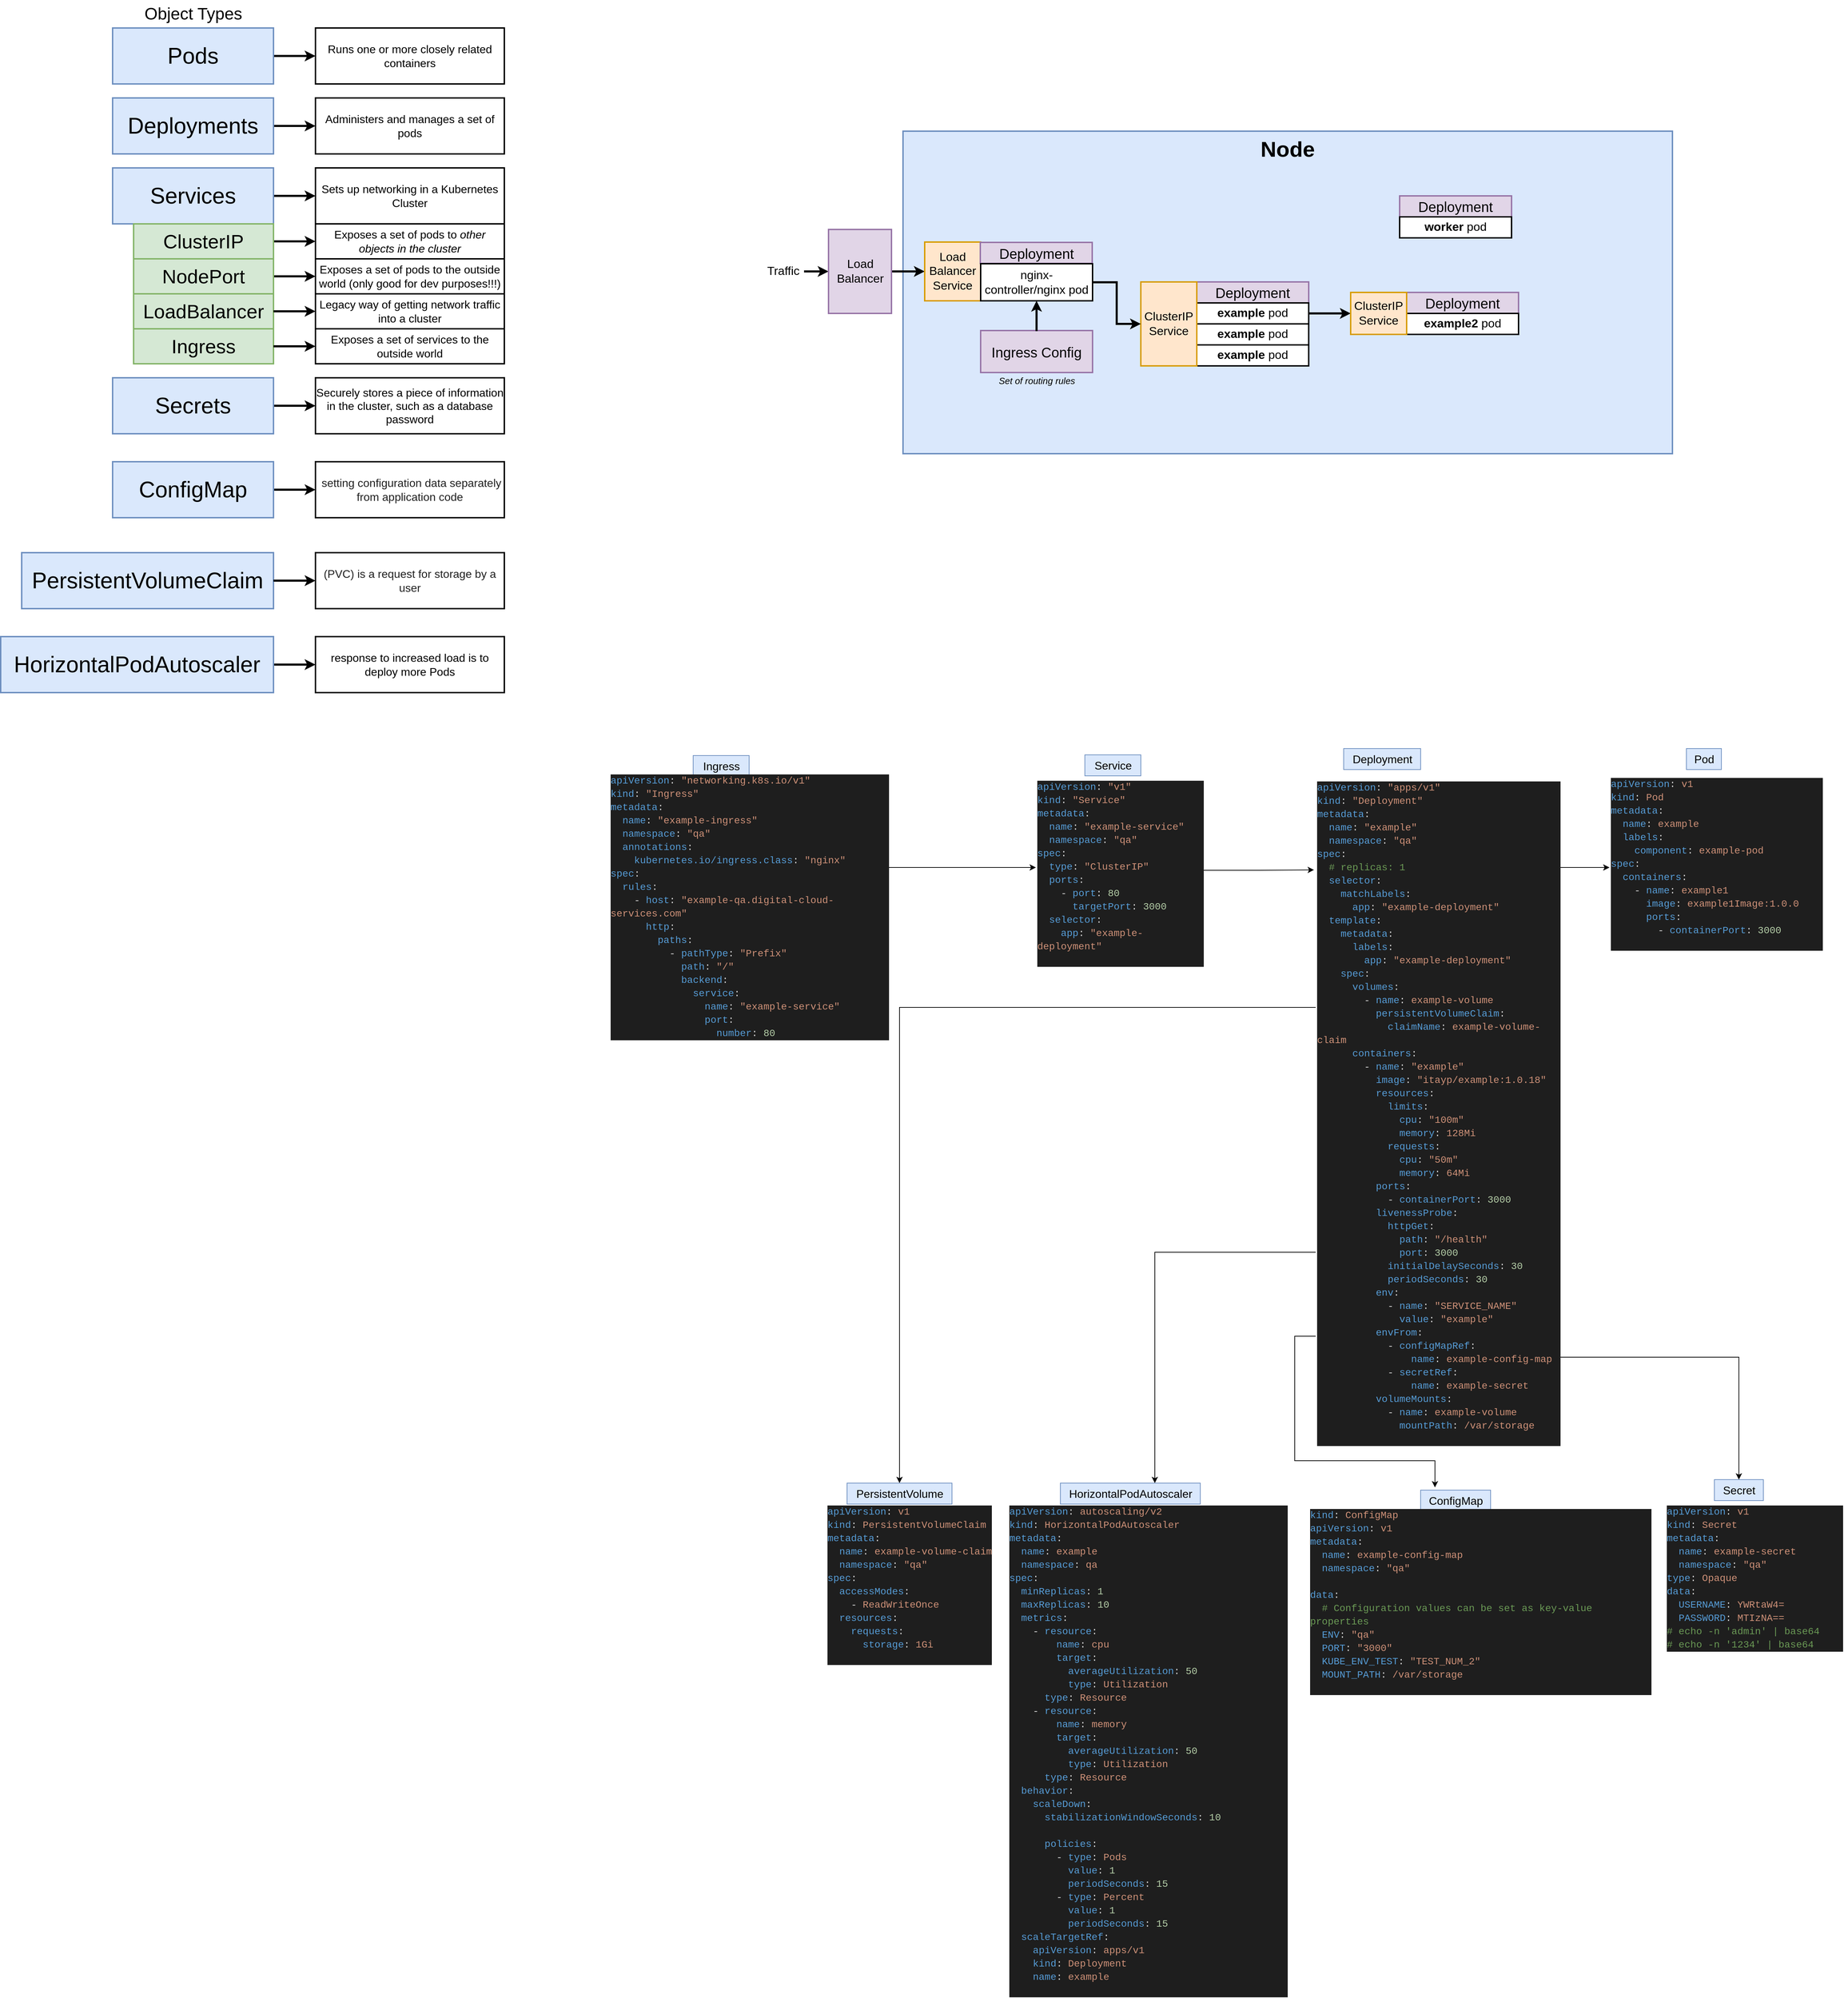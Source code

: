 <mxfile version="20.2.3" type="device"><diagram id="A6u8exuESvr2FIRSLuMX" name="kubernates"><mxGraphModel dx="1896" dy="1153" grid="1" gridSize="10" guides="1" tooltips="1" connect="1" arrows="1" fold="1" page="1" pageScale="1" pageWidth="827" pageHeight="1169" math="0" shadow="0"><root><mxCell id="0"/><mxCell id="1" parent="0"/><mxCell id="thFsJ3ooOSJ34VTUrlZj-2" style="edgeStyle=orthogonalEdgeStyle;rounded=0;html=1;exitX=1;exitY=0.5;jettySize=auto;orthogonalLoop=1;strokeWidth=3;fontSize=16;" edge="1" parent="1" source="thFsJ3ooOSJ34VTUrlZj-3" target="thFsJ3ooOSJ34VTUrlZj-7"><mxGeometry relative="1" as="geometry"/></mxCell><mxCell id="thFsJ3ooOSJ34VTUrlZj-3" value="Pods" style="rounded=0;whiteSpace=wrap;html=1;strokeWidth=2;fontSize=32;align=center;fillColor=#dae8fc;strokeColor=#6c8ebf;" vertex="1" parent="1"><mxGeometry x="240" y="130" width="230" height="80" as="geometry"/></mxCell><mxCell id="thFsJ3ooOSJ34VTUrlZj-4" value="Object Types" style="text;html=1;strokeColor=none;fillColor=none;align=center;verticalAlign=middle;whiteSpace=wrap;rounded=0;fontSize=24;" vertex="1" parent="1"><mxGeometry x="282.5" y="90" width="145" height="40" as="geometry"/></mxCell><mxCell id="thFsJ3ooOSJ34VTUrlZj-5" style="edgeStyle=orthogonalEdgeStyle;rounded=0;html=1;exitX=1;exitY=0.5;jettySize=auto;orthogonalLoop=1;strokeWidth=3;fontSize=16;" edge="1" parent="1" source="thFsJ3ooOSJ34VTUrlZj-6" target="thFsJ3ooOSJ34VTUrlZj-8"><mxGeometry relative="1" as="geometry"/></mxCell><mxCell id="thFsJ3ooOSJ34VTUrlZj-6" value="Services" style="rounded=0;whiteSpace=wrap;html=1;strokeWidth=2;fontSize=32;align=center;fillColor=#dae8fc;strokeColor=#6c8ebf;" vertex="1" parent="1"><mxGeometry x="240" y="330" width="230" height="80" as="geometry"/></mxCell><mxCell id="thFsJ3ooOSJ34VTUrlZj-7" value="Runs one or more closely related containers" style="rounded=0;whiteSpace=wrap;html=1;strokeWidth=2;fontSize=16;align=center;" vertex="1" parent="1"><mxGeometry x="530" y="130" width="270" height="80" as="geometry"/></mxCell><mxCell id="thFsJ3ooOSJ34VTUrlZj-8" value="Sets up networking in a Kubernetes Cluster" style="rounded=0;whiteSpace=wrap;html=1;strokeWidth=2;fontSize=16;align=center;" vertex="1" parent="1"><mxGeometry x="530" y="330" width="270" height="80" as="geometry"/></mxCell><mxCell id="thFsJ3ooOSJ34VTUrlZj-9" style="edgeStyle=orthogonalEdgeStyle;rounded=0;html=1;exitX=1;exitY=0.5;jettySize=auto;orthogonalLoop=1;strokeWidth=3;fontSize=22;" edge="1" parent="1" source="thFsJ3ooOSJ34VTUrlZj-10" target="thFsJ3ooOSJ34VTUrlZj-16"><mxGeometry relative="1" as="geometry"/></mxCell><mxCell id="thFsJ3ooOSJ34VTUrlZj-10" value="ClusterIP" style="rounded=0;whiteSpace=wrap;html=1;strokeWidth=2;fontSize=28;align=center;fillColor=#d5e8d4;strokeColor=#82b366;" vertex="1" parent="1"><mxGeometry x="270" y="410" width="200" height="50" as="geometry"/></mxCell><mxCell id="thFsJ3ooOSJ34VTUrlZj-11" style="edgeStyle=orthogonalEdgeStyle;rounded=0;html=1;exitX=1;exitY=0.5;jettySize=auto;orthogonalLoop=1;strokeWidth=3;fontSize=28;" edge="1" parent="1" source="thFsJ3ooOSJ34VTUrlZj-12"><mxGeometry relative="1" as="geometry"><mxPoint x="530" y="485" as="targetPoint"/></mxGeometry></mxCell><mxCell id="thFsJ3ooOSJ34VTUrlZj-12" value="NodePort" style="rounded=0;whiteSpace=wrap;html=1;strokeWidth=2;fontSize=28;align=center;fillColor=#d5e8d4;strokeColor=#82b366;" vertex="1" parent="1"><mxGeometry x="270" y="460" width="200" height="50" as="geometry"/></mxCell><mxCell id="thFsJ3ooOSJ34VTUrlZj-13" value="LoadBalancer" style="rounded=0;whiteSpace=wrap;html=1;strokeWidth=2;fontSize=28;align=center;fillColor=#d5e8d4;strokeColor=#82b366;" vertex="1" parent="1"><mxGeometry x="270" y="510" width="200" height="50" as="geometry"/></mxCell><mxCell id="thFsJ3ooOSJ34VTUrlZj-14" value="Ingress" style="rounded=0;whiteSpace=wrap;html=1;strokeWidth=2;fontSize=28;align=center;fillColor=#d5e8d4;strokeColor=#82b366;" vertex="1" parent="1"><mxGeometry x="270" y="560" width="200" height="50" as="geometry"/></mxCell><mxCell id="thFsJ3ooOSJ34VTUrlZj-15" value="Exposes a set of pods to the outside world (only good for dev purposes!!!)" style="rounded=0;whiteSpace=wrap;html=1;strokeWidth=2;fontSize=16;align=center;" vertex="1" parent="1"><mxGeometry x="530" y="460" width="270" height="50" as="geometry"/></mxCell><mxCell id="thFsJ3ooOSJ34VTUrlZj-16" value="Exposes a set of pods to &lt;i&gt;other objects in the cluster&lt;/i&gt;" style="rounded=0;whiteSpace=wrap;html=1;strokeWidth=2;fontSize=16;align=center;" vertex="1" parent="1"><mxGeometry x="530" y="410" width="270" height="50" as="geometry"/></mxCell><mxCell id="thFsJ3ooOSJ34VTUrlZj-17" style="edgeStyle=orthogonalEdgeStyle;rounded=0;html=1;exitX=1;exitY=0.5;jettySize=auto;orthogonalLoop=1;strokeWidth=3;fontSize=16;" edge="1" parent="1" source="thFsJ3ooOSJ34VTUrlZj-18" target="thFsJ3ooOSJ34VTUrlZj-19"><mxGeometry relative="1" as="geometry"/></mxCell><mxCell id="thFsJ3ooOSJ34VTUrlZj-18" value="Deployments" style="rounded=0;whiteSpace=wrap;html=1;strokeWidth=2;fontSize=32;align=center;fillColor=#dae8fc;strokeColor=#6c8ebf;" vertex="1" parent="1"><mxGeometry x="240" y="230" width="230" height="80" as="geometry"/></mxCell><mxCell id="thFsJ3ooOSJ34VTUrlZj-19" value="Administers and manages a set of pods" style="rounded=0;whiteSpace=wrap;html=1;strokeWidth=2;fontSize=16;align=center;" vertex="1" parent="1"><mxGeometry x="530" y="230" width="270" height="80" as="geometry"/></mxCell><mxCell id="thFsJ3ooOSJ34VTUrlZj-20" style="edgeStyle=orthogonalEdgeStyle;rounded=0;html=1;exitX=1;exitY=0.5;jettySize=auto;orthogonalLoop=1;strokeWidth=3;fontSize=16;" edge="1" parent="1" source="thFsJ3ooOSJ34VTUrlZj-21" target="thFsJ3ooOSJ34VTUrlZj-22"><mxGeometry relative="1" as="geometry"/></mxCell><mxCell id="thFsJ3ooOSJ34VTUrlZj-21" value="Secrets" style="rounded=0;whiteSpace=wrap;html=1;strokeWidth=2;fontSize=32;align=center;fillColor=#dae8fc;strokeColor=#6c8ebf;" vertex="1" parent="1"><mxGeometry x="240" y="630" width="230" height="80" as="geometry"/></mxCell><mxCell id="thFsJ3ooOSJ34VTUrlZj-22" value="Securely stores a piece of information in the cluster, such as a database password" style="rounded=0;whiteSpace=wrap;html=1;strokeWidth=2;fontSize=16;align=center;" vertex="1" parent="1"><mxGeometry x="530" y="630" width="270" height="80" as="geometry"/></mxCell><mxCell id="thFsJ3ooOSJ34VTUrlZj-23" style="edgeStyle=orthogonalEdgeStyle;rounded=0;html=1;exitX=1;exitY=0.5;jettySize=auto;orthogonalLoop=1;strokeWidth=3;fontSize=28;" edge="1" parent="1"><mxGeometry relative="1" as="geometry"><mxPoint x="530" y="535" as="targetPoint"/><mxPoint x="470" y="535" as="sourcePoint"/></mxGeometry></mxCell><mxCell id="thFsJ3ooOSJ34VTUrlZj-24" value="Legacy way of getting network traffic into a cluster" style="rounded=0;whiteSpace=wrap;html=1;strokeWidth=2;fontSize=16;align=center;" vertex="1" parent="1"><mxGeometry x="530" y="510" width="270" height="50" as="geometry"/></mxCell><mxCell id="thFsJ3ooOSJ34VTUrlZj-25" style="edgeStyle=orthogonalEdgeStyle;rounded=0;html=1;exitX=1;exitY=0.5;jettySize=auto;orthogonalLoop=1;strokeWidth=3;fontSize=28;" edge="1" parent="1"><mxGeometry relative="1" as="geometry"><mxPoint x="530" y="585" as="targetPoint"/><mxPoint x="470" y="585" as="sourcePoint"/></mxGeometry></mxCell><mxCell id="thFsJ3ooOSJ34VTUrlZj-26" value="Exposes a set of services to the outside world" style="rounded=0;whiteSpace=wrap;html=1;strokeWidth=2;fontSize=16;align=center;" vertex="1" parent="1"><mxGeometry x="530" y="560" width="270" height="50" as="geometry"/></mxCell><mxCell id="thFsJ3ooOSJ34VTUrlZj-28" style="edgeStyle=orthogonalEdgeStyle;rounded=0;html=1;exitX=1;exitY=0.5;jettySize=auto;orthogonalLoop=1;strokeWidth=3;fontSize=16;" edge="1" parent="1" source="thFsJ3ooOSJ34VTUrlZj-29" target="thFsJ3ooOSJ34VTUrlZj-30"><mxGeometry relative="1" as="geometry"/></mxCell><mxCell id="thFsJ3ooOSJ34VTUrlZj-29" value="ConfigMap" style="rounded=0;whiteSpace=wrap;html=1;strokeWidth=2;fontSize=32;align=center;fillColor=#dae8fc;strokeColor=#6c8ebf;" vertex="1" parent="1"><mxGeometry x="240" y="750" width="230" height="80" as="geometry"/></mxCell><mxCell id="thFsJ3ooOSJ34VTUrlZj-30" value="&lt;span style=&quot;color: rgb(34, 34, 34); text-align: left; background-color: rgb(255, 255, 255);&quot;&gt;&amp;nbsp;setting configuration data separately from application code&lt;/span&gt;" style="rounded=0;whiteSpace=wrap;html=1;strokeWidth=2;fontSize=16;align=center;" vertex="1" parent="1"><mxGeometry x="530" y="750" width="270" height="80" as="geometry"/></mxCell><mxCell id="thFsJ3ooOSJ34VTUrlZj-31" value="PersistentVolumeClaim" style="rounded=0;whiteSpace=wrap;html=1;strokeWidth=2;fontSize=32;align=center;fillColor=#dae8fc;strokeColor=#6c8ebf;" vertex="1" parent="1"><mxGeometry x="110" y="880" width="360" height="80" as="geometry"/></mxCell><mxCell id="thFsJ3ooOSJ34VTUrlZj-32" value="&lt;span style=&quot;color: rgb(34, 34, 34); text-align: left; background-color: rgb(255, 255, 255);&quot;&gt;&lt;font style=&quot;font-size: 16px;&quot;&gt;(PVC) is a request for storage by a user&lt;/font&gt;&lt;/span&gt;" style="rounded=0;whiteSpace=wrap;html=1;strokeWidth=2;fontSize=16;align=center;" vertex="1" parent="1"><mxGeometry x="530" y="880" width="270" height="80" as="geometry"/></mxCell><mxCell id="thFsJ3ooOSJ34VTUrlZj-33" style="edgeStyle=orthogonalEdgeStyle;rounded=0;html=1;exitX=1;exitY=0.5;jettySize=auto;orthogonalLoop=1;strokeWidth=3;fontSize=16;" edge="1" source="thFsJ3ooOSJ34VTUrlZj-31" target="thFsJ3ooOSJ34VTUrlZj-32" parent="1"><mxGeometry relative="1" as="geometry"/></mxCell><mxCell id="thFsJ3ooOSJ34VTUrlZj-34" style="edgeStyle=orthogonalEdgeStyle;rounded=0;html=1;exitX=1;exitY=0.5;jettySize=auto;orthogonalLoop=1;strokeWidth=3;fontSize=16;" edge="1" source="thFsJ3ooOSJ34VTUrlZj-35" target="thFsJ3ooOSJ34VTUrlZj-36" parent="1"><mxGeometry relative="1" as="geometry"/></mxCell><mxCell id="thFsJ3ooOSJ34VTUrlZj-35" value="HorizontalPodAutoscaler" style="rounded=0;whiteSpace=wrap;html=1;strokeWidth=2;fontSize=32;align=center;fillColor=#dae8fc;strokeColor=#6c8ebf;" vertex="1" parent="1"><mxGeometry x="80" y="1000" width="390" height="80" as="geometry"/></mxCell><mxCell id="thFsJ3ooOSJ34VTUrlZj-36" value="response to increased load is to deploy more Pods" style="rounded=0;whiteSpace=wrap;html=1;strokeWidth=2;fontSize=16;align=center;" vertex="1" parent="1"><mxGeometry x="530" y="1000" width="270" height="80" as="geometry"/></mxCell><mxCell id="thFsJ3ooOSJ34VTUrlZj-77" value="Node&lt;br style=&quot;font-size: 31px&quot;&gt;&lt;br style=&quot;font-size: 31px&quot;&gt;&lt;br style=&quot;font-size: 31px&quot;&gt;&lt;br style=&quot;font-size: 31px&quot;&gt;&lt;br style=&quot;font-size: 31px&quot;&gt;&lt;br style=&quot;font-size: 31px&quot;&gt;&lt;br style=&quot;font-size: 31px&quot;&gt;&lt;br style=&quot;font-size: 31px&quot;&gt;&lt;br style=&quot;font-size: 31px&quot;&gt;&lt;br&gt;&lt;br&gt;&lt;br style=&quot;font-size: 31px&quot;&gt;" style="rounded=0;whiteSpace=wrap;html=1;strokeWidth=2;fontSize=31;align=center;fillColor=#dae8fc;strokeColor=#6c8ebf;fontStyle=1" vertex="1" parent="1"><mxGeometry x="1370" y="277.5" width="1100" height="461" as="geometry"/></mxCell><mxCell id="thFsJ3ooOSJ34VTUrlZj-82" value="Deployment" style="rounded=0;whiteSpace=wrap;html=1;strokeWidth=2;fontSize=20;align=center;fillColor=#e1d5e7;strokeColor=#9673a6;" vertex="1" parent="1"><mxGeometry x="1790" y="493" width="160" height="30" as="geometry"/></mxCell><mxCell id="thFsJ3ooOSJ34VTUrlZj-84" style="edgeStyle=orthogonalEdgeStyle;rounded=0;html=1;exitX=1;exitY=0.5;jettySize=auto;orthogonalLoop=1;strokeWidth=3;fontSize=30;" edge="1" parent="1" source="thFsJ3ooOSJ34VTUrlZj-85" target="thFsJ3ooOSJ34VTUrlZj-106"><mxGeometry relative="1" as="geometry"><mxPoint x="2010" y="440.5" as="targetPoint"/></mxGeometry></mxCell><mxCell id="thFsJ3ooOSJ34VTUrlZj-85" value="&lt;b&gt;example&lt;/b&gt; pod" style="rounded=0;whiteSpace=wrap;html=1;strokeWidth=2;fontSize=17;align=center;fillColor=#ffffff;strokeColor=#000000;" vertex="1" parent="1"><mxGeometry x="1790" y="523" width="160" height="30" as="geometry"/></mxCell><mxCell id="thFsJ3ooOSJ34VTUrlZj-88" value="&lt;b&gt;example&lt;/b&gt;&amp;nbsp;pod" style="rounded=0;whiteSpace=wrap;html=1;strokeWidth=2;fontSize=17;align=center;fillColor=#ffffff;strokeColor=#000000;" vertex="1" parent="1"><mxGeometry x="1790" y="553" width="160" height="30" as="geometry"/></mxCell><mxCell id="thFsJ3ooOSJ34VTUrlZj-91" value="&lt;b&gt;example&lt;/b&gt;&amp;nbsp;pod" style="rounded=0;whiteSpace=wrap;html=1;strokeWidth=2;fontSize=17;align=center;fillColor=#ffffff;strokeColor=#000000;" vertex="1" parent="1"><mxGeometry x="1790" y="583" width="160" height="30" as="geometry"/></mxCell><mxCell id="thFsJ3ooOSJ34VTUrlZj-92" value="Deployment" style="rounded=0;whiteSpace=wrap;html=1;strokeWidth=2;fontSize=20;align=center;fillColor=#e1d5e7;strokeColor=#9673a6;" vertex="1" parent="1"><mxGeometry x="2080" y="370" width="160" height="30" as="geometry"/></mxCell><mxCell id="thFsJ3ooOSJ34VTUrlZj-94" value="&lt;b&gt;worker&lt;/b&gt; pod" style="rounded=0;whiteSpace=wrap;html=1;strokeWidth=2;fontSize=17;align=center;fillColor=#ffffff;strokeColor=#000000;" vertex="1" parent="1"><mxGeometry x="2080" y="400" width="160" height="30" as="geometry"/></mxCell><mxCell id="thFsJ3ooOSJ34VTUrlZj-96" value="ClusterIP&lt;br&gt;Service" style="rounded=0;whiteSpace=wrap;html=1;strokeWidth=2;fontSize=17;align=center;fillColor=#ffe6cc;strokeColor=#d79b00;" vertex="1" parent="1"><mxGeometry x="1710" y="493" width="80" height="120" as="geometry"/></mxCell><mxCell id="thFsJ3ooOSJ34VTUrlZj-97" style="edgeStyle=orthogonalEdgeStyle;rounded=0;html=1;exitX=1;exitY=0.5;jettySize=auto;orthogonalLoop=1;strokeWidth=3;fontSize=17;" edge="1" parent="1" source="thFsJ3ooOSJ34VTUrlZj-98"><mxGeometry relative="1" as="geometry"><mxPoint x="1263.5" y="478" as="targetPoint"/></mxGeometry></mxCell><mxCell id="thFsJ3ooOSJ34VTUrlZj-98" value="Traffic" style="text;html=1;strokeColor=none;fillColor=none;align=center;verticalAlign=middle;whiteSpace=wrap;rounded=0;fontSize=17;" vertex="1" parent="1"><mxGeometry x="1168.5" y="465.5" width="60" height="25" as="geometry"/></mxCell><mxCell id="thFsJ3ooOSJ34VTUrlZj-101" value="Deployment" style="rounded=0;whiteSpace=wrap;html=1;strokeWidth=2;fontSize=20;align=center;fillColor=#e1d5e7;strokeColor=#9673a6;" vertex="1" parent="1"><mxGeometry x="2090" y="508" width="160" height="30" as="geometry"/></mxCell><mxCell id="thFsJ3ooOSJ34VTUrlZj-103" value="&lt;b&gt;example2&lt;/b&gt; pod" style="rounded=0;whiteSpace=wrap;html=1;strokeWidth=2;fontSize=17;align=center;fillColor=#ffffff;strokeColor=#000000;" vertex="1" parent="1"><mxGeometry x="2090" y="538" width="160" height="30" as="geometry"/></mxCell><mxCell id="thFsJ3ooOSJ34VTUrlZj-106" value="ClusterIP&lt;br&gt;Service" style="rounded=0;whiteSpace=wrap;html=1;strokeWidth=2;fontSize=17;align=center;fillColor=#ffe6cc;strokeColor=#d79b00;" vertex="1" parent="1"><mxGeometry x="2010" y="508" width="80" height="60" as="geometry"/></mxCell><mxCell id="thFsJ3ooOSJ34VTUrlZj-107" style="edgeStyle=orthogonalEdgeStyle;rounded=0;html=1;exitX=0.75;exitY=1;entryX=0.75;entryY=1;jettySize=auto;orthogonalLoop=1;strokeWidth=3;fontSize=17;" edge="1" parent="1"><mxGeometry relative="1" as="geometry"><mxPoint x="2070" y="470.5" as="sourcePoint"/><mxPoint x="2070" y="470.5" as="targetPoint"/></mxGeometry></mxCell><mxCell id="thFsJ3ooOSJ34VTUrlZj-109" style="edgeStyle=orthogonalEdgeStyle;rounded=0;html=1;exitX=1;exitY=0.5;jettySize=auto;orthogonalLoop=1;strokeWidth=3;fontSize=25;" edge="1" parent="1" source="thFsJ3ooOSJ34VTUrlZj-110" target="thFsJ3ooOSJ34VTUrlZj-111"><mxGeometry relative="1" as="geometry"/></mxCell><mxCell id="thFsJ3ooOSJ34VTUrlZj-110" value="Load Balancer" style="rounded=0;whiteSpace=wrap;html=1;strokeWidth=2;fontSize=17;align=center;fillColor=#e1d5e7;strokeColor=#9673a6;" vertex="1" parent="1"><mxGeometry x="1263.5" y="418" width="90" height="120" as="geometry"/></mxCell><mxCell id="thFsJ3ooOSJ34VTUrlZj-111" value="Load Balancer Service" style="rounded=0;whiteSpace=wrap;html=1;strokeWidth=2;fontSize=17;align=center;fillColor=#ffe6cc;strokeColor=#d79b00;" vertex="1" parent="1"><mxGeometry x="1401" y="436" width="80" height="84" as="geometry"/></mxCell><mxCell id="thFsJ3ooOSJ34VTUrlZj-112" value="Deployment" style="rounded=0;whiteSpace=wrap;html=1;strokeWidth=2;fontSize=20;align=center;fillColor=#e1d5e7;strokeColor=#9673a6;" vertex="1" parent="1"><mxGeometry x="1480.5" y="436.5" width="160" height="30" as="geometry"/></mxCell><mxCell id="thFsJ3ooOSJ34VTUrlZj-113" style="edgeStyle=orthogonalEdgeStyle;rounded=0;html=1;exitX=1;exitY=0.5;jettySize=auto;orthogonalLoop=1;strokeWidth=3;fontSize=25;" edge="1" parent="1" source="thFsJ3ooOSJ34VTUrlZj-116" target="thFsJ3ooOSJ34VTUrlZj-96"><mxGeometry relative="1" as="geometry"/></mxCell><mxCell id="thFsJ3ooOSJ34VTUrlZj-116" value="nginx-controller/nginx pod" style="rounded=0;whiteSpace=wrap;html=1;strokeWidth=2;fontSize=17;align=center;fillColor=#ffffff;strokeColor=#000000;" vertex="1" parent="1"><mxGeometry x="1481" y="467" width="160" height="53" as="geometry"/></mxCell><mxCell id="thFsJ3ooOSJ34VTUrlZj-120" value="Ingress Config" style="rounded=0;whiteSpace=wrap;html=1;strokeWidth=2;fontSize=20;align=center;fillColor=#e1d5e7;strokeColor=#9673a6;" vertex="1" parent="1"><mxGeometry x="1481" y="562.5" width="160" height="60" as="geometry"/></mxCell><mxCell id="thFsJ3ooOSJ34VTUrlZj-121" style="edgeStyle=orthogonalEdgeStyle;rounded=0;html=1;exitX=0.5;exitY=0;jettySize=auto;orthogonalLoop=1;strokeWidth=3;fontSize=25;" edge="1" parent="1"><mxGeometry relative="1" as="geometry"><mxPoint x="1560.9" y="563.3" as="sourcePoint"/><mxPoint x="1560.9" y="520" as="targetPoint"/></mxGeometry></mxCell><mxCell id="thFsJ3ooOSJ34VTUrlZj-122" value="Set of routing rules" style="text;html=1;strokeColor=none;fillColor=none;align=center;verticalAlign=middle;whiteSpace=wrap;rounded=0;fontSize=13;fontStyle=2" vertex="1" parent="1"><mxGeometry x="1501" y="626" width="121" height="15" as="geometry"/></mxCell><mxCell id="thFsJ3ooOSJ34VTUrlZj-126" value="Pod" style="text;html=1;align=center;verticalAlign=middle;resizable=0;points=[];autosize=1;strokeColor=#6c8ebf;fillColor=#dae8fc;fontSize=16;fontFamily=Helvetica;" vertex="1" parent="1"><mxGeometry x="2490" y="1160" width="50" height="30" as="geometry"/></mxCell><mxCell id="thFsJ3ooOSJ34VTUrlZj-128" value="&lt;div style=&quot;color: rgb(212, 212, 212); background-color: rgb(30, 30, 30); font-family: Consolas, &amp;quot;Courier New&amp;quot;, monospace; font-weight: normal; font-size: 14px; line-height: 19px;&quot;&gt;&lt;div&gt;&lt;span style=&quot;color: #569cd6;&quot;&gt;apiVersion&lt;/span&gt;&lt;span style=&quot;color: #d4d4d4;&quot;&gt;: &lt;/span&gt;&lt;span style=&quot;color: #ce9178;&quot;&gt;v1&lt;/span&gt;&lt;/div&gt;&lt;div&gt;&lt;span style=&quot;color: #569cd6;&quot;&gt;kind&lt;/span&gt;&lt;span style=&quot;color: #d4d4d4;&quot;&gt;: &lt;/span&gt;&lt;span style=&quot;color: #ce9178;&quot;&gt;Pod&lt;/span&gt;&lt;/div&gt;&lt;div&gt;&lt;span style=&quot;color: #569cd6;&quot;&gt;metadata&lt;/span&gt;&lt;span style=&quot;color: #d4d4d4;&quot;&gt;:&lt;/span&gt;&lt;/div&gt;&lt;div&gt;&lt;span style=&quot;color: #d4d4d4;&quot;&gt;&amp;nbsp; &lt;/span&gt;&lt;span style=&quot;color: #569cd6;&quot;&gt;name&lt;/span&gt;&lt;span style=&quot;color: #d4d4d4;&quot;&gt;: &lt;/span&gt;&lt;span style=&quot;color: #ce9178;&quot;&gt;example&lt;/span&gt;&lt;/div&gt;&lt;div&gt;&lt;span style=&quot;color: #d4d4d4;&quot;&gt;&amp;nbsp; &lt;/span&gt;&lt;span style=&quot;color: #569cd6;&quot;&gt;labels&lt;/span&gt;&lt;span style=&quot;color: #d4d4d4;&quot;&gt;:&lt;/span&gt;&lt;/div&gt;&lt;div&gt;&lt;span style=&quot;color: #d4d4d4;&quot;&gt;&amp;nbsp; &amp;nbsp; &lt;/span&gt;&lt;span style=&quot;color: #569cd6;&quot;&gt;component&lt;/span&gt;&lt;span style=&quot;color: #d4d4d4;&quot;&gt;: &lt;/span&gt;&lt;span style=&quot;color: #ce9178;&quot;&gt;example-pod&lt;/span&gt;&lt;/div&gt;&lt;div&gt;&lt;span style=&quot;color: #569cd6;&quot;&gt;spec&lt;/span&gt;&lt;span style=&quot;color: #d4d4d4;&quot;&gt;:&lt;/span&gt;&lt;/div&gt;&lt;div&gt;&lt;span style=&quot;color: #d4d4d4;&quot;&gt;&amp;nbsp; &lt;/span&gt;&lt;span style=&quot;color: #569cd6;&quot;&gt;containers&lt;/span&gt;&lt;span style=&quot;color: #d4d4d4;&quot;&gt;:&lt;/span&gt;&lt;/div&gt;&lt;div&gt;&lt;span style=&quot;color: #d4d4d4;&quot;&gt;&amp;nbsp; &amp;nbsp; - &lt;/span&gt;&lt;span style=&quot;color: #569cd6;&quot;&gt;name&lt;/span&gt;&lt;span style=&quot;color: #d4d4d4;&quot;&gt;: &lt;/span&gt;&lt;span style=&quot;color: #ce9178;&quot;&gt;example1&lt;/span&gt;&lt;/div&gt;&lt;div&gt;&lt;span style=&quot;color: #d4d4d4;&quot;&gt;&amp;nbsp; &amp;nbsp; &amp;nbsp; &lt;/span&gt;&lt;span style=&quot;color: #569cd6;&quot;&gt;image&lt;/span&gt;&lt;span style=&quot;color: #d4d4d4;&quot;&gt;: &lt;/span&gt;&lt;span style=&quot;color: #ce9178;&quot;&gt;example1Image:1.0.0&lt;/span&gt;&lt;span style=&quot;color: #d4d4d4;&quot;&gt; &amp;nbsp; &amp;nbsp;&lt;/span&gt;&lt;/div&gt;&lt;div&gt;&lt;span style=&quot;color: #d4d4d4;&quot;&gt;&amp;nbsp; &amp;nbsp; &amp;nbsp; &lt;/span&gt;&lt;span style=&quot;color: #569cd6;&quot;&gt;ports&lt;/span&gt;&lt;span style=&quot;color: #d4d4d4;&quot;&gt;:&lt;/span&gt;&lt;/div&gt;&lt;div&gt;&lt;span style=&quot;color: #d4d4d4;&quot;&gt;&amp;nbsp; &amp;nbsp; &amp;nbsp; &amp;nbsp; - &lt;/span&gt;&lt;span style=&quot;color: #569cd6;&quot;&gt;containerPort&lt;/span&gt;&lt;span style=&quot;color: #d4d4d4;&quot;&gt;: &lt;/span&gt;&lt;span style=&quot;color: #b5cea8;&quot;&gt;3000&lt;/span&gt;&lt;/div&gt;&lt;br&gt;&lt;/div&gt;" style="text;whiteSpace=wrap;html=1;fontSize=16;fontFamily=Helvetica;" vertex="1" parent="1"><mxGeometry x="2380" y="1195" width="310" height="270" as="geometry"/></mxCell><mxCell id="thFsJ3ooOSJ34VTUrlZj-129" value="Deployment" style="text;html=1;align=center;verticalAlign=middle;resizable=0;points=[];autosize=1;strokeColor=#6c8ebf;fillColor=#dae8fc;fontSize=16;fontFamily=Helvetica;" vertex="1" parent="1"><mxGeometry x="2000" y="1160" width="110" height="30" as="geometry"/></mxCell><mxCell id="thFsJ3ooOSJ34VTUrlZj-153" style="edgeStyle=orthogonalEdgeStyle;rounded=0;orthogonalLoop=1;jettySize=auto;html=1;fontFamily=Helvetica;fontSize=16;" edge="1" parent="1" source="thFsJ3ooOSJ34VTUrlZj-130" target="thFsJ3ooOSJ34VTUrlZj-128"><mxGeometry relative="1" as="geometry"><Array as="points"><mxPoint x="2350" y="1330"/><mxPoint x="2350" y="1330"/></Array></mxGeometry></mxCell><mxCell id="thFsJ3ooOSJ34VTUrlZj-154" style="edgeStyle=orthogonalEdgeStyle;rounded=0;orthogonalLoop=1;jettySize=auto;html=1;fontFamily=Helvetica;fontSize=16;" edge="1" parent="1" source="thFsJ3ooOSJ34VTUrlZj-130" target="thFsJ3ooOSJ34VTUrlZj-143"><mxGeometry relative="1" as="geometry"><Array as="points"><mxPoint x="1365" y="1530"/></Array></mxGeometry></mxCell><mxCell id="thFsJ3ooOSJ34VTUrlZj-155" style="edgeStyle=orthogonalEdgeStyle;rounded=0;orthogonalLoop=1;jettySize=auto;html=1;fontFamily=Helvetica;fontSize=16;" edge="1" parent="1" source="thFsJ3ooOSJ34VTUrlZj-130" target="thFsJ3ooOSJ34VTUrlZj-142"><mxGeometry relative="1" as="geometry"><Array as="points"><mxPoint x="1730" y="1880"/></Array></mxGeometry></mxCell><mxCell id="thFsJ3ooOSJ34VTUrlZj-156" style="edgeStyle=orthogonalEdgeStyle;rounded=0;orthogonalLoop=1;jettySize=auto;html=1;entryX=0.205;entryY=-0.129;entryDx=0;entryDy=0;entryPerimeter=0;fontFamily=Helvetica;fontSize=16;" edge="1" parent="1" source="thFsJ3ooOSJ34VTUrlZj-130" target="thFsJ3ooOSJ34VTUrlZj-137"><mxGeometry relative="1" as="geometry"><Array as="points"><mxPoint x="1930" y="2000"/><mxPoint x="1930" y="2178"/><mxPoint x="2131" y="2178"/></Array></mxGeometry></mxCell><mxCell id="thFsJ3ooOSJ34VTUrlZj-157" style="edgeStyle=orthogonalEdgeStyle;rounded=0;orthogonalLoop=1;jettySize=auto;html=1;fontFamily=Helvetica;fontSize=16;" edge="1" parent="1" source="thFsJ3ooOSJ34VTUrlZj-130" target="thFsJ3ooOSJ34VTUrlZj-145"><mxGeometry relative="1" as="geometry"><Array as="points"><mxPoint x="2565" y="2030"/></Array></mxGeometry></mxCell><mxCell id="thFsJ3ooOSJ34VTUrlZj-130" value="&lt;div style=&quot;color: rgb(212, 212, 212); background-color: rgb(30, 30, 30); font-family: Consolas, &amp;quot;Courier New&amp;quot;, monospace; font-weight: normal; font-size: 14px; line-height: 19px;&quot;&gt;&lt;div&gt;&lt;span style=&quot;color: #569cd6;&quot;&gt;apiVersion&lt;/span&gt;&lt;span style=&quot;color: #d4d4d4;&quot;&gt;: &lt;/span&gt;&lt;span style=&quot;color: #ce9178;&quot;&gt;&quot;apps/v1&quot;&lt;/span&gt;&lt;/div&gt;&lt;div&gt;&lt;span style=&quot;color: #569cd6;&quot;&gt;kind&lt;/span&gt;&lt;span style=&quot;color: #d4d4d4;&quot;&gt;: &lt;/span&gt;&lt;span style=&quot;color: #ce9178;&quot;&gt;&quot;Deployment&quot;&lt;/span&gt;&lt;/div&gt;&lt;div&gt;&lt;span style=&quot;color: #569cd6;&quot;&gt;metadata&lt;/span&gt;&lt;span style=&quot;color: #d4d4d4;&quot;&gt;:&lt;/span&gt;&lt;/div&gt;&lt;div&gt;&lt;span style=&quot;color: #d4d4d4;&quot;&gt;&amp;nbsp; &lt;/span&gt;&lt;span style=&quot;color: #569cd6;&quot;&gt;name&lt;/span&gt;&lt;span style=&quot;color: #d4d4d4;&quot;&gt;: &lt;/span&gt;&lt;span style=&quot;color: #ce9178;&quot;&gt;&quot;example&quot;&lt;/span&gt;&lt;/div&gt;&lt;div&gt;&lt;span style=&quot;color: #d4d4d4;&quot;&gt;&amp;nbsp; &lt;/span&gt;&lt;span style=&quot;color: #569cd6;&quot;&gt;namespace&lt;/span&gt;&lt;span style=&quot;color: #d4d4d4;&quot;&gt;: &lt;/span&gt;&lt;span style=&quot;color: #ce9178;&quot;&gt;&quot;qa&quot;&lt;/span&gt;&lt;/div&gt;&lt;div&gt;&lt;span style=&quot;color: #569cd6;&quot;&gt;spec&lt;/span&gt;&lt;span style=&quot;color: #d4d4d4;&quot;&gt;:&lt;/span&gt;&lt;/div&gt;&lt;div&gt;&lt;span style=&quot;color: #d4d4d4;&quot;&gt;&amp;nbsp; &lt;/span&gt;&lt;span style=&quot;color: #6a9955;&quot;&gt;# replicas: 1&lt;/span&gt;&lt;/div&gt;&lt;div&gt;&lt;span style=&quot;color: #d4d4d4;&quot;&gt;&amp;nbsp; &lt;/span&gt;&lt;span style=&quot;color: #569cd6;&quot;&gt;selector&lt;/span&gt;&lt;span style=&quot;color: #d4d4d4;&quot;&gt;:&lt;/span&gt;&lt;/div&gt;&lt;div&gt;&lt;span style=&quot;color: #d4d4d4;&quot;&gt;&amp;nbsp; &amp;nbsp; &lt;/span&gt;&lt;span style=&quot;color: #569cd6;&quot;&gt;matchLabels&lt;/span&gt;&lt;span style=&quot;color: #d4d4d4;&quot;&gt;:&lt;/span&gt;&lt;/div&gt;&lt;div&gt;&lt;span style=&quot;color: #d4d4d4;&quot;&gt;&amp;nbsp; &amp;nbsp; &amp;nbsp; &lt;/span&gt;&lt;span style=&quot;color: #569cd6;&quot;&gt;app&lt;/span&gt;&lt;span style=&quot;color: #d4d4d4;&quot;&gt;: &lt;/span&gt;&lt;span style=&quot;color: #ce9178;&quot;&gt;&quot;example-deployment&quot;&lt;/span&gt;&lt;/div&gt;&lt;div&gt;&lt;span style=&quot;color: #d4d4d4;&quot;&gt;&amp;nbsp; &lt;/span&gt;&lt;span style=&quot;color: #569cd6;&quot;&gt;template&lt;/span&gt;&lt;span style=&quot;color: #d4d4d4;&quot;&gt;:&lt;/span&gt;&lt;/div&gt;&lt;div&gt;&lt;span style=&quot;color: #d4d4d4;&quot;&gt;&amp;nbsp; &amp;nbsp; &lt;/span&gt;&lt;span style=&quot;color: #569cd6;&quot;&gt;metadata&lt;/span&gt;&lt;span style=&quot;color: #d4d4d4;&quot;&gt;:&lt;/span&gt;&lt;/div&gt;&lt;div&gt;&lt;span style=&quot;color: #d4d4d4;&quot;&gt;&amp;nbsp; &amp;nbsp; &amp;nbsp; &lt;/span&gt;&lt;span style=&quot;color: #569cd6;&quot;&gt;labels&lt;/span&gt;&lt;span style=&quot;color: #d4d4d4;&quot;&gt;:&lt;/span&gt;&lt;/div&gt;&lt;div&gt;&lt;span style=&quot;color: #d4d4d4;&quot;&gt;&amp;nbsp; &amp;nbsp; &amp;nbsp; &amp;nbsp; &lt;/span&gt;&lt;span style=&quot;color: #569cd6;&quot;&gt;app&lt;/span&gt;&lt;span style=&quot;color: #d4d4d4;&quot;&gt;: &lt;/span&gt;&lt;span style=&quot;color: #ce9178;&quot;&gt;&quot;example-deployment&quot;&lt;/span&gt;&lt;/div&gt;&lt;div&gt;&lt;span style=&quot;color: #d4d4d4;&quot;&gt;&amp;nbsp; &amp;nbsp; &lt;/span&gt;&lt;span style=&quot;color: #569cd6;&quot;&gt;spec&lt;/span&gt;&lt;span style=&quot;color: #d4d4d4;&quot;&gt;:&lt;/span&gt;&lt;/div&gt;&lt;div&gt;&lt;span style=&quot;color: #d4d4d4;&quot;&gt;&amp;nbsp; &amp;nbsp; &amp;nbsp; &lt;/span&gt;&lt;span style=&quot;color: #569cd6;&quot;&gt;volumes&lt;/span&gt;&lt;span style=&quot;color: #d4d4d4;&quot;&gt;:&lt;/span&gt;&lt;/div&gt;&lt;div&gt;&lt;span style=&quot;color: #d4d4d4;&quot;&gt;&amp;nbsp; &amp;nbsp; &amp;nbsp; &amp;nbsp; - &lt;/span&gt;&lt;span style=&quot;color: #569cd6;&quot;&gt;name&lt;/span&gt;&lt;span style=&quot;color: #d4d4d4;&quot;&gt;: &lt;/span&gt;&lt;span style=&quot;color: #ce9178;&quot;&gt;example-volume&lt;/span&gt;&lt;/div&gt;&lt;div&gt;&lt;span style=&quot;color: #d4d4d4;&quot;&gt;&amp;nbsp; &amp;nbsp; &amp;nbsp; &amp;nbsp; &amp;nbsp; &lt;/span&gt;&lt;span style=&quot;color: #569cd6;&quot;&gt;persistentVolumeClaim&lt;/span&gt;&lt;span style=&quot;color: #d4d4d4;&quot;&gt;:&lt;/span&gt;&lt;/div&gt;&lt;div&gt;&lt;span style=&quot;color: #d4d4d4;&quot;&gt;&amp;nbsp; &amp;nbsp; &amp;nbsp; &amp;nbsp; &amp;nbsp; &amp;nbsp; &lt;/span&gt;&lt;span style=&quot;color: #569cd6;&quot;&gt;claimName&lt;/span&gt;&lt;span style=&quot;color: #d4d4d4;&quot;&gt;: &lt;/span&gt;&lt;span style=&quot;color: #ce9178;&quot;&gt;example-volume-claim&lt;/span&gt;&lt;span style=&quot;color: #d4d4d4;&quot;&gt; &amp;nbsp; &lt;/span&gt;&lt;/div&gt;&lt;div&gt;&lt;span style=&quot;color: #d4d4d4;&quot;&gt;&amp;nbsp; &amp;nbsp; &amp;nbsp; &lt;/span&gt;&lt;span style=&quot;color: #569cd6;&quot;&gt;containers&lt;/span&gt;&lt;span style=&quot;color: #d4d4d4;&quot;&gt;:&lt;/span&gt;&lt;/div&gt;&lt;div&gt;&lt;span style=&quot;color: #d4d4d4;&quot;&gt;&amp;nbsp; &amp;nbsp; &amp;nbsp; &amp;nbsp; - &lt;/span&gt;&lt;span style=&quot;color: #569cd6;&quot;&gt;name&lt;/span&gt;&lt;span style=&quot;color: #d4d4d4;&quot;&gt;: &lt;/span&gt;&lt;span style=&quot;color: #ce9178;&quot;&gt;&quot;example&quot;&lt;/span&gt;&lt;/div&gt;&lt;div&gt;&lt;span style=&quot;color: #d4d4d4;&quot;&gt;&amp;nbsp; &amp;nbsp; &amp;nbsp; &amp;nbsp; &amp;nbsp; &lt;/span&gt;&lt;span style=&quot;color: #569cd6;&quot;&gt;image&lt;/span&gt;&lt;span style=&quot;color: #d4d4d4;&quot;&gt;: &lt;/span&gt;&lt;span style=&quot;color: #ce9178;&quot;&gt;&quot;itayp/example:1.0.18&quot;&lt;/span&gt;&lt;/div&gt;&lt;div&gt;&lt;span style=&quot;color: #d4d4d4;&quot;&gt;&amp;nbsp; &amp;nbsp; &amp;nbsp; &amp;nbsp; &amp;nbsp; &lt;/span&gt;&lt;span style=&quot;color: #569cd6;&quot;&gt;resources&lt;/span&gt;&lt;span style=&quot;color: #d4d4d4;&quot;&gt;:&lt;/span&gt;&lt;/div&gt;&lt;div&gt;&lt;span style=&quot;color: #d4d4d4;&quot;&gt;&amp;nbsp; &amp;nbsp; &amp;nbsp; &amp;nbsp; &amp;nbsp; &amp;nbsp; &lt;/span&gt;&lt;span style=&quot;color: #569cd6;&quot;&gt;limits&lt;/span&gt;&lt;span style=&quot;color: #d4d4d4;&quot;&gt;:&lt;/span&gt;&lt;/div&gt;&lt;div&gt;&lt;span style=&quot;color: #d4d4d4;&quot;&gt;&amp;nbsp; &amp;nbsp; &amp;nbsp; &amp;nbsp; &amp;nbsp; &amp;nbsp; &amp;nbsp; &lt;/span&gt;&lt;span style=&quot;color: #569cd6;&quot;&gt;cpu&lt;/span&gt;&lt;span style=&quot;color: #d4d4d4;&quot;&gt;: &lt;/span&gt;&lt;span style=&quot;color: #ce9178;&quot;&gt;&quot;100m&quot;&lt;/span&gt;&lt;/div&gt;&lt;div&gt;&lt;span style=&quot;color: #d4d4d4;&quot;&gt;&amp;nbsp; &amp;nbsp; &amp;nbsp; &amp;nbsp; &amp;nbsp; &amp;nbsp; &amp;nbsp; &lt;/span&gt;&lt;span style=&quot;color: #569cd6;&quot;&gt;memory&lt;/span&gt;&lt;span style=&quot;color: #d4d4d4;&quot;&gt;: &lt;/span&gt;&lt;span style=&quot;color: #ce9178;&quot;&gt;128Mi&lt;/span&gt;&lt;/div&gt;&lt;div&gt;&lt;span style=&quot;color: #d4d4d4;&quot;&gt;&amp;nbsp; &amp;nbsp; &amp;nbsp; &amp;nbsp; &amp;nbsp; &amp;nbsp; &lt;/span&gt;&lt;span style=&quot;color: #569cd6;&quot;&gt;requests&lt;/span&gt;&lt;span style=&quot;color: #d4d4d4;&quot;&gt;:&lt;/span&gt;&lt;/div&gt;&lt;div&gt;&lt;span style=&quot;color: #d4d4d4;&quot;&gt;&amp;nbsp; &amp;nbsp; &amp;nbsp; &amp;nbsp; &amp;nbsp; &amp;nbsp; &amp;nbsp; &lt;/span&gt;&lt;span style=&quot;color: #569cd6;&quot;&gt;cpu&lt;/span&gt;&lt;span style=&quot;color: #d4d4d4;&quot;&gt;: &lt;/span&gt;&lt;span style=&quot;color: #ce9178;&quot;&gt;&quot;50m&quot;&lt;/span&gt;&lt;/div&gt;&lt;div&gt;&lt;span style=&quot;color: #d4d4d4;&quot;&gt;&amp;nbsp; &amp;nbsp; &amp;nbsp; &amp;nbsp; &amp;nbsp; &amp;nbsp; &amp;nbsp; &lt;/span&gt;&lt;span style=&quot;color: #569cd6;&quot;&gt;memory&lt;/span&gt;&lt;span style=&quot;color: #d4d4d4;&quot;&gt;: &lt;/span&gt;&lt;span style=&quot;color: #ce9178;&quot;&gt;64Mi&lt;/span&gt;&lt;/div&gt;&lt;div&gt;&lt;span style=&quot;color: #d4d4d4;&quot;&gt;&amp;nbsp; &amp;nbsp; &amp;nbsp; &amp;nbsp; &amp;nbsp; &lt;/span&gt;&lt;span style=&quot;color: #569cd6;&quot;&gt;ports&lt;/span&gt;&lt;span style=&quot;color: #d4d4d4;&quot;&gt;:&lt;/span&gt;&lt;/div&gt;&lt;div&gt;&lt;span style=&quot;color: #d4d4d4;&quot;&gt;&amp;nbsp; &amp;nbsp; &amp;nbsp; &amp;nbsp; &amp;nbsp; &amp;nbsp; - &lt;/span&gt;&lt;span style=&quot;color: #569cd6;&quot;&gt;containerPort&lt;/span&gt;&lt;span style=&quot;color: #d4d4d4;&quot;&gt;: &lt;/span&gt;&lt;span style=&quot;color: #b5cea8;&quot;&gt;3000&lt;/span&gt;&lt;/div&gt;&lt;div&gt;&lt;span style=&quot;color: #d4d4d4;&quot;&gt;&amp;nbsp; &amp;nbsp; &amp;nbsp; &amp;nbsp; &amp;nbsp; &lt;/span&gt;&lt;span style=&quot;color: #569cd6;&quot;&gt;livenessProbe&lt;/span&gt;&lt;span style=&quot;color: #d4d4d4;&quot;&gt;:&lt;/span&gt;&lt;/div&gt;&lt;div&gt;&lt;span style=&quot;color: #d4d4d4;&quot;&gt;&amp;nbsp; &amp;nbsp; &amp;nbsp; &amp;nbsp; &amp;nbsp; &amp;nbsp; &lt;/span&gt;&lt;span style=&quot;color: #569cd6;&quot;&gt;httpGet&lt;/span&gt;&lt;span style=&quot;color: #d4d4d4;&quot;&gt;:&lt;/span&gt;&lt;/div&gt;&lt;div&gt;&lt;span style=&quot;color: #d4d4d4;&quot;&gt;&amp;nbsp; &amp;nbsp; &amp;nbsp; &amp;nbsp; &amp;nbsp; &amp;nbsp; &amp;nbsp; &lt;/span&gt;&lt;span style=&quot;color: #569cd6;&quot;&gt;path&lt;/span&gt;&lt;span style=&quot;color: #d4d4d4;&quot;&gt;: &lt;/span&gt;&lt;span style=&quot;color: #ce9178;&quot;&gt;&quot;/health&quot;&lt;/span&gt;&lt;/div&gt;&lt;div&gt;&lt;span style=&quot;color: #d4d4d4;&quot;&gt;&amp;nbsp; &amp;nbsp; &amp;nbsp; &amp;nbsp; &amp;nbsp; &amp;nbsp; &amp;nbsp; &lt;/span&gt;&lt;span style=&quot;color: #569cd6;&quot;&gt;port&lt;/span&gt;&lt;span style=&quot;color: #d4d4d4;&quot;&gt;: &lt;/span&gt;&lt;span style=&quot;color: #b5cea8;&quot;&gt;3000&lt;/span&gt;&lt;/div&gt;&lt;div&gt;&lt;span style=&quot;color: #d4d4d4;&quot;&gt;&amp;nbsp; &amp;nbsp; &amp;nbsp; &amp;nbsp; &amp;nbsp; &amp;nbsp; &lt;/span&gt;&lt;span style=&quot;color: #569cd6;&quot;&gt;initialDelaySeconds&lt;/span&gt;&lt;span style=&quot;color: #d4d4d4;&quot;&gt;: &lt;/span&gt;&lt;span style=&quot;color: #b5cea8;&quot;&gt;30&lt;/span&gt;&lt;/div&gt;&lt;div&gt;&lt;span style=&quot;color: #d4d4d4;&quot;&gt;&amp;nbsp; &amp;nbsp; &amp;nbsp; &amp;nbsp; &amp;nbsp; &amp;nbsp; &lt;/span&gt;&lt;span style=&quot;color: #569cd6;&quot;&gt;periodSeconds&lt;/span&gt;&lt;span style=&quot;color: #d4d4d4;&quot;&gt;: &lt;/span&gt;&lt;span style=&quot;color: #b5cea8;&quot;&gt;30&lt;/span&gt;&lt;/div&gt;&lt;div&gt;&lt;span style=&quot;color: #d4d4d4;&quot;&gt;&amp;nbsp; &amp;nbsp; &amp;nbsp; &amp;nbsp; &amp;nbsp; &lt;/span&gt;&lt;span style=&quot;color: #569cd6;&quot;&gt;env&lt;/span&gt;&lt;span style=&quot;color: #d4d4d4;&quot;&gt;:&lt;/span&gt;&lt;/div&gt;&lt;div&gt;&lt;span style=&quot;color: #d4d4d4;&quot;&gt;&amp;nbsp; &amp;nbsp; &amp;nbsp; &amp;nbsp; &amp;nbsp; &amp;nbsp; - &lt;/span&gt;&lt;span style=&quot;color: #569cd6;&quot;&gt;name&lt;/span&gt;&lt;span style=&quot;color: #d4d4d4;&quot;&gt;: &lt;/span&gt;&lt;span style=&quot;color: #ce9178;&quot;&gt;&quot;SERVICE_NAME&quot;&lt;/span&gt;&lt;/div&gt;&lt;div&gt;&lt;span style=&quot;color: #d4d4d4;&quot;&gt;&amp;nbsp; &amp;nbsp; &amp;nbsp; &amp;nbsp; &amp;nbsp; &amp;nbsp; &amp;nbsp; &lt;/span&gt;&lt;span style=&quot;color: #569cd6;&quot;&gt;value&lt;/span&gt;&lt;span style=&quot;color: #d4d4d4;&quot;&gt;: &lt;/span&gt;&lt;span style=&quot;color: #ce9178;&quot;&gt;&quot;example&quot;&lt;/span&gt;&lt;/div&gt;&lt;div&gt;&lt;span style=&quot;color: #d4d4d4;&quot;&gt;&amp;nbsp; &amp;nbsp; &amp;nbsp; &amp;nbsp; &amp;nbsp; &lt;/span&gt;&lt;span style=&quot;color: #569cd6;&quot;&gt;envFrom&lt;/span&gt;&lt;span style=&quot;color: #d4d4d4;&quot;&gt;:&lt;/span&gt;&lt;/div&gt;&lt;div&gt;&lt;span style=&quot;color: #d4d4d4;&quot;&gt;&amp;nbsp; &amp;nbsp; &amp;nbsp; &amp;nbsp; &amp;nbsp; &amp;nbsp; - &lt;/span&gt;&lt;span style=&quot;color: #569cd6;&quot;&gt;configMapRef&lt;/span&gt;&lt;span style=&quot;color: #d4d4d4;&quot;&gt;:&lt;/span&gt;&lt;/div&gt;&lt;div&gt;&lt;span style=&quot;color: #d4d4d4;&quot;&gt;&amp;nbsp; &amp;nbsp; &amp;nbsp; &amp;nbsp; &amp;nbsp; &amp;nbsp; &amp;nbsp; &amp;nbsp; &lt;/span&gt;&lt;span style=&quot;color: #569cd6;&quot;&gt;name&lt;/span&gt;&lt;span style=&quot;color: #d4d4d4;&quot;&gt;: &lt;/span&gt;&lt;span style=&quot;color: #ce9178;&quot;&gt;example-config-map&lt;/span&gt;&lt;/div&gt;&lt;div&gt;&lt;span style=&quot;color: #d4d4d4;&quot;&gt;&amp;nbsp; &amp;nbsp; &amp;nbsp; &amp;nbsp; &amp;nbsp; &amp;nbsp; - &lt;/span&gt;&lt;span style=&quot;color: #569cd6;&quot;&gt;secretRef&lt;/span&gt;&lt;span style=&quot;color: #d4d4d4;&quot;&gt;:&lt;/span&gt;&lt;/div&gt;&lt;div&gt;&lt;span style=&quot;color: #d4d4d4;&quot;&gt;&amp;nbsp; &amp;nbsp; &amp;nbsp; &amp;nbsp; &amp;nbsp; &amp;nbsp; &amp;nbsp; &amp;nbsp; &lt;/span&gt;&lt;span style=&quot;color: #569cd6;&quot;&gt;name&lt;/span&gt;&lt;span style=&quot;color: #d4d4d4;&quot;&gt;: &lt;/span&gt;&lt;span style=&quot;color: #ce9178;&quot;&gt;example-secret&lt;/span&gt;&lt;/div&gt;&lt;div&gt;&lt;span style=&quot;color: #d4d4d4;&quot;&gt;&amp;nbsp; &amp;nbsp; &amp;nbsp; &amp;nbsp; &amp;nbsp; &lt;/span&gt;&lt;span style=&quot;color: #569cd6;&quot;&gt;volumeMounts&lt;/span&gt;&lt;span style=&quot;color: #d4d4d4;&quot;&gt;:&lt;/span&gt;&lt;/div&gt;&lt;div&gt;&lt;span style=&quot;color: #d4d4d4;&quot;&gt;&amp;nbsp; &amp;nbsp; &amp;nbsp; &amp;nbsp; &amp;nbsp; &amp;nbsp; - &lt;/span&gt;&lt;span style=&quot;color: #569cd6;&quot;&gt;name&lt;/span&gt;&lt;span style=&quot;color: #d4d4d4;&quot;&gt;: &lt;/span&gt;&lt;span style=&quot;color: #ce9178;&quot;&gt;example-volume&lt;/span&gt;&lt;/div&gt;&lt;div&gt;&lt;span style=&quot;color: #d4d4d4;&quot;&gt;&amp;nbsp; &amp;nbsp; &amp;nbsp; &amp;nbsp; &amp;nbsp; &amp;nbsp; &amp;nbsp; &lt;/span&gt;&lt;span style=&quot;color: #569cd6;&quot;&gt;mountPath&lt;/span&gt;&lt;span style=&quot;color: #d4d4d4;&quot;&gt;: &lt;/span&gt;&lt;span style=&quot;color: #ce9178;&quot;&gt;/var/storage&lt;/span&gt;&lt;/div&gt;&lt;br&gt;&lt;/div&gt;" style="text;whiteSpace=wrap;html=1;fontSize=16;fontFamily=Helvetica;" vertex="1" parent="1"><mxGeometry x="1960" y="1200" width="350" height="940" as="geometry"/></mxCell><mxCell id="thFsJ3ooOSJ34VTUrlZj-131" value="Service" style="text;html=1;align=center;verticalAlign=middle;resizable=0;points=[];autosize=1;strokeColor=#6c8ebf;fillColor=#dae8fc;fontSize=16;fontFamily=Helvetica;" vertex="1" parent="1"><mxGeometry x="1630" y="1169" width="80" height="30" as="geometry"/></mxCell><mxCell id="thFsJ3ooOSJ34VTUrlZj-152" style="edgeStyle=orthogonalEdgeStyle;rounded=0;orthogonalLoop=1;jettySize=auto;html=1;entryX=-0.007;entryY=0.142;entryDx=0;entryDy=0;entryPerimeter=0;fontFamily=Helvetica;fontSize=16;" edge="1" parent="1" source="thFsJ3ooOSJ34VTUrlZj-132" target="thFsJ3ooOSJ34VTUrlZj-130"><mxGeometry relative="1" as="geometry"/></mxCell><mxCell id="thFsJ3ooOSJ34VTUrlZj-132" value="&lt;div style=&quot;color: rgb(212, 212, 212); background-color: rgb(30, 30, 30); font-family: Consolas, &amp;quot;Courier New&amp;quot;, monospace; font-weight: normal; font-size: 14px; line-height: 19px;&quot;&gt;&lt;div&gt;&lt;span style=&quot;color: #569cd6;&quot;&gt;apiVersion&lt;/span&gt;&lt;span style=&quot;color: #d4d4d4;&quot;&gt;: &lt;/span&gt;&lt;span style=&quot;color: #ce9178;&quot;&gt;&quot;v1&quot;&lt;/span&gt;&lt;/div&gt;&lt;div&gt;&lt;span style=&quot;color: #569cd6;&quot;&gt;kind&lt;/span&gt;&lt;span style=&quot;color: #d4d4d4;&quot;&gt;: &lt;/span&gt;&lt;span style=&quot;color: #ce9178;&quot;&gt;&quot;Service&quot;&lt;/span&gt;&lt;/div&gt;&lt;div&gt;&lt;span style=&quot;color: #569cd6;&quot;&gt;metadata&lt;/span&gt;&lt;span style=&quot;color: #d4d4d4;&quot;&gt;:&lt;/span&gt;&lt;/div&gt;&lt;div&gt;&lt;span style=&quot;color: #d4d4d4;&quot;&gt;&amp;nbsp; &lt;/span&gt;&lt;span style=&quot;color: #569cd6;&quot;&gt;name&lt;/span&gt;&lt;span style=&quot;color: #d4d4d4;&quot;&gt;: &lt;/span&gt;&lt;span style=&quot;color: #ce9178;&quot;&gt;&quot;example-service&quot;&lt;/span&gt;&lt;/div&gt;&lt;div&gt;&lt;span style=&quot;color: #d4d4d4;&quot;&gt;&amp;nbsp; &lt;/span&gt;&lt;span style=&quot;color: #569cd6;&quot;&gt;namespace&lt;/span&gt;&lt;span style=&quot;color: #d4d4d4;&quot;&gt;: &lt;/span&gt;&lt;span style=&quot;color: #ce9178;&quot;&gt;&quot;qa&quot;&lt;/span&gt;&lt;/div&gt;&lt;div&gt;&lt;span style=&quot;color: #569cd6;&quot;&gt;spec&lt;/span&gt;&lt;span style=&quot;color: #d4d4d4;&quot;&gt;:&lt;/span&gt;&lt;/div&gt;&lt;div&gt;&lt;span style=&quot;color: #d4d4d4;&quot;&gt;&amp;nbsp; &lt;/span&gt;&lt;span style=&quot;color: #569cd6;&quot;&gt;type&lt;/span&gt;&lt;span style=&quot;color: #d4d4d4;&quot;&gt;: &lt;/span&gt;&lt;span style=&quot;color: #ce9178;&quot;&gt;&quot;ClusterIP&quot;&lt;/span&gt;&lt;/div&gt;&lt;div&gt;&lt;span style=&quot;color: #d4d4d4;&quot;&gt;&amp;nbsp; &lt;/span&gt;&lt;span style=&quot;color: #569cd6;&quot;&gt;ports&lt;/span&gt;&lt;span style=&quot;color: #d4d4d4;&quot;&gt;:&lt;/span&gt;&lt;/div&gt;&lt;div&gt;&lt;span style=&quot;color: #d4d4d4;&quot;&gt;&amp;nbsp; &amp;nbsp; - &lt;/span&gt;&lt;span style=&quot;color: #569cd6;&quot;&gt;port&lt;/span&gt;&lt;span style=&quot;color: #d4d4d4;&quot;&gt;: &lt;/span&gt;&lt;span style=&quot;color: #b5cea8;&quot;&gt;80&lt;/span&gt;&lt;/div&gt;&lt;div&gt;&lt;span style=&quot;color: #d4d4d4;&quot;&gt;&amp;nbsp; &amp;nbsp; &amp;nbsp; &lt;/span&gt;&lt;span style=&quot;color: #569cd6;&quot;&gt;targetPort&lt;/span&gt;&lt;span style=&quot;color: #d4d4d4;&quot;&gt;: &lt;/span&gt;&lt;span style=&quot;color: #b5cea8;&quot;&gt;3000&lt;/span&gt;&lt;/div&gt;&lt;div&gt;&lt;span style=&quot;color: #d4d4d4;&quot;&gt;&amp;nbsp; &lt;/span&gt;&lt;span style=&quot;color: #569cd6;&quot;&gt;selector&lt;/span&gt;&lt;span style=&quot;color: #d4d4d4;&quot;&gt;:&lt;/span&gt;&lt;/div&gt;&lt;div&gt;&lt;span style=&quot;color: #d4d4d4;&quot;&gt;&amp;nbsp; &amp;nbsp; &lt;/span&gt;&lt;span style=&quot;color: #569cd6;&quot;&gt;app&lt;/span&gt;&lt;span style=&quot;color: #d4d4d4;&quot;&gt;: &lt;/span&gt;&lt;span style=&quot;color: #ce9178;&quot;&gt;&quot;example-deployment&quot;&lt;/span&gt;&lt;span style=&quot;color: #d4d4d4;&quot;&gt; &amp;nbsp; &lt;/span&gt;&lt;/div&gt;&lt;br&gt;&lt;/div&gt;" style="text;whiteSpace=wrap;html=1;fontSize=16;fontFamily=Helvetica;" vertex="1" parent="1"><mxGeometry x="1560" y="1199" width="240" height="270" as="geometry"/></mxCell><mxCell id="thFsJ3ooOSJ34VTUrlZj-133" value="Ingress" style="text;html=1;align=center;verticalAlign=middle;resizable=0;points=[];autosize=1;strokeColor=#6c8ebf;fillColor=#dae8fc;fontSize=16;fontFamily=Helvetica;" vertex="1" parent="1"><mxGeometry x="1070" y="1170" width="80" height="30" as="geometry"/></mxCell><mxCell id="thFsJ3ooOSJ34VTUrlZj-151" style="edgeStyle=orthogonalEdgeStyle;rounded=0;orthogonalLoop=1;jettySize=auto;html=1;fontFamily=Helvetica;fontSize=16;" edge="1" parent="1" source="thFsJ3ooOSJ34VTUrlZj-134" target="thFsJ3ooOSJ34VTUrlZj-132"><mxGeometry relative="1" as="geometry"><Array as="points"><mxPoint x="1510" y="1330"/><mxPoint x="1510" y="1330"/></Array></mxGeometry></mxCell><mxCell id="thFsJ3ooOSJ34VTUrlZj-134" value="&lt;div style=&quot;color: rgb(212, 212, 212); background-color: rgb(30, 30, 30); font-family: Consolas, &amp;quot;Courier New&amp;quot;, monospace; font-weight: normal; font-size: 14px; line-height: 19px;&quot;&gt;&lt;div&gt;&lt;span style=&quot;color: #569cd6;&quot;&gt;apiVersion&lt;/span&gt;&lt;span style=&quot;color: #d4d4d4;&quot;&gt;: &lt;/span&gt;&lt;span style=&quot;color: #ce9178;&quot;&gt;&quot;networking.k8s.io/v1&quot;&lt;/span&gt;&lt;/div&gt;&lt;div&gt;&lt;span style=&quot;color: #569cd6;&quot;&gt;kind&lt;/span&gt;&lt;span style=&quot;color: #d4d4d4;&quot;&gt;: &lt;/span&gt;&lt;span style=&quot;color: #ce9178;&quot;&gt;&quot;Ingress&quot;&lt;/span&gt;&lt;/div&gt;&lt;div&gt;&lt;span style=&quot;color: #569cd6;&quot;&gt;metadata&lt;/span&gt;&lt;span style=&quot;color: #d4d4d4;&quot;&gt;:&lt;/span&gt;&lt;/div&gt;&lt;div&gt;&lt;span style=&quot;color: #d4d4d4;&quot;&gt;&amp;nbsp; &lt;/span&gt;&lt;span style=&quot;color: #569cd6;&quot;&gt;name&lt;/span&gt;&lt;span style=&quot;color: #d4d4d4;&quot;&gt;: &lt;/span&gt;&lt;span style=&quot;color: #ce9178;&quot;&gt;&quot;example-ingress&quot;&lt;/span&gt;&lt;/div&gt;&lt;div&gt;&lt;span style=&quot;color: #d4d4d4;&quot;&gt;&amp;nbsp; &lt;/span&gt;&lt;span style=&quot;color: #569cd6;&quot;&gt;namespace&lt;/span&gt;&lt;span style=&quot;color: #d4d4d4;&quot;&gt;: &lt;/span&gt;&lt;span style=&quot;color: #ce9178;&quot;&gt;&quot;qa&quot;&lt;/span&gt;&lt;/div&gt;&lt;div&gt;&lt;span style=&quot;color: #d4d4d4;&quot;&gt;&amp;nbsp; &lt;/span&gt;&lt;span style=&quot;color: #569cd6;&quot;&gt;annotations&lt;/span&gt;&lt;span style=&quot;color: #d4d4d4;&quot;&gt;:&lt;/span&gt;&lt;/div&gt;&lt;div&gt;&lt;span style=&quot;color: #d4d4d4;&quot;&gt;&amp;nbsp; &amp;nbsp; &lt;/span&gt;&lt;span style=&quot;color: #569cd6;&quot;&gt;kubernetes.io/ingress.class&lt;/span&gt;&lt;span style=&quot;color: #d4d4d4;&quot;&gt;: &lt;/span&gt;&lt;span style=&quot;color: #ce9178;&quot;&gt;&quot;nginx&quot;&lt;/span&gt;&lt;/div&gt;&lt;div&gt;&lt;span style=&quot;color: #569cd6;&quot;&gt;spec&lt;/span&gt;&lt;span style=&quot;color: #d4d4d4;&quot;&gt;:&lt;/span&gt;&lt;/div&gt;&lt;div&gt;&lt;span style=&quot;color: #d4d4d4;&quot;&gt;&amp;nbsp; &lt;/span&gt;&lt;span style=&quot;color: #569cd6;&quot;&gt;rules&lt;/span&gt;&lt;span style=&quot;color: #d4d4d4;&quot;&gt;:&lt;/span&gt;&lt;/div&gt;&lt;div&gt;&lt;span style=&quot;color: #d4d4d4;&quot;&gt;&amp;nbsp; &amp;nbsp; - &lt;/span&gt;&lt;span style=&quot;color: #569cd6;&quot;&gt;host&lt;/span&gt;&lt;span style=&quot;color: #d4d4d4;&quot;&gt;: &lt;/span&gt;&lt;span style=&quot;color: #ce9178;&quot;&gt;&quot;example-qa.digital-cloud-services.com&quot;&lt;/span&gt;&lt;span style=&quot;color: #d4d4d4;&quot;&gt; &lt;/span&gt;&lt;/div&gt;&lt;div&gt;&lt;span style=&quot;color: #d4d4d4;&quot;&gt;&amp;nbsp; &amp;nbsp; &amp;nbsp; &lt;/span&gt;&lt;span style=&quot;color: #569cd6;&quot;&gt;http&lt;/span&gt;&lt;span style=&quot;color: #d4d4d4;&quot;&gt;:&lt;/span&gt;&lt;/div&gt;&lt;div&gt;&lt;span style=&quot;color: #d4d4d4;&quot;&gt;&amp;nbsp; &amp;nbsp; &amp;nbsp; &amp;nbsp; &lt;/span&gt;&lt;span style=&quot;color: #569cd6;&quot;&gt;paths&lt;/span&gt;&lt;span style=&quot;color: #d4d4d4;&quot;&gt;:&lt;/span&gt;&lt;/div&gt;&lt;div&gt;&lt;span style=&quot;color: #d4d4d4;&quot;&gt;&amp;nbsp; &amp;nbsp; &amp;nbsp; &amp;nbsp; &amp;nbsp; - &lt;/span&gt;&lt;span style=&quot;color: #569cd6;&quot;&gt;pathType&lt;/span&gt;&lt;span style=&quot;color: #d4d4d4;&quot;&gt;: &lt;/span&gt;&lt;span style=&quot;color: #ce9178;&quot;&gt;&quot;Prefix&quot;&lt;/span&gt;&lt;/div&gt;&lt;div&gt;&lt;span style=&quot;color: #d4d4d4;&quot;&gt;&amp;nbsp; &amp;nbsp; &amp;nbsp; &amp;nbsp; &amp;nbsp; &amp;nbsp; &lt;/span&gt;&lt;span style=&quot;color: #569cd6;&quot;&gt;path&lt;/span&gt;&lt;span style=&quot;color: #d4d4d4;&quot;&gt;: &lt;/span&gt;&lt;span style=&quot;color: #ce9178;&quot;&gt;&quot;/&quot;&lt;/span&gt;&lt;/div&gt;&lt;div&gt;&lt;span style=&quot;color: #d4d4d4;&quot;&gt;&amp;nbsp; &amp;nbsp; &amp;nbsp; &amp;nbsp; &amp;nbsp; &amp;nbsp; &lt;/span&gt;&lt;span style=&quot;color: #569cd6;&quot;&gt;backend&lt;/span&gt;&lt;span style=&quot;color: #d4d4d4;&quot;&gt;:&lt;/span&gt;&lt;/div&gt;&lt;div&gt;&lt;span style=&quot;color: #d4d4d4;&quot;&gt;&amp;nbsp; &amp;nbsp; &amp;nbsp; &amp;nbsp; &amp;nbsp; &amp;nbsp; &amp;nbsp; &lt;/span&gt;&lt;span style=&quot;color: #569cd6;&quot;&gt;service&lt;/span&gt;&lt;span style=&quot;color: #d4d4d4;&quot;&gt;:&lt;/span&gt;&lt;/div&gt;&lt;div&gt;&lt;span style=&quot;color: #d4d4d4;&quot;&gt;&amp;nbsp; &amp;nbsp; &amp;nbsp; &amp;nbsp; &amp;nbsp; &amp;nbsp; &amp;nbsp; &amp;nbsp; &lt;/span&gt;&lt;span style=&quot;color: #569cd6;&quot;&gt;name&lt;/span&gt;&lt;span style=&quot;color: #d4d4d4;&quot;&gt;: &lt;/span&gt;&lt;span style=&quot;color: #ce9178;&quot;&gt;&quot;example-service&quot;&lt;/span&gt;&lt;/div&gt;&lt;div&gt;&lt;span style=&quot;color: #d4d4d4;&quot;&gt;&amp;nbsp; &amp;nbsp; &amp;nbsp; &amp;nbsp; &amp;nbsp; &amp;nbsp; &amp;nbsp; &amp;nbsp; &lt;/span&gt;&lt;span style=&quot;color: #569cd6;&quot;&gt;port&lt;/span&gt;&lt;span style=&quot;color: #d4d4d4;&quot;&gt;:&lt;/span&gt;&lt;/div&gt;&lt;div&gt;&lt;span style=&quot;color: #d4d4d4;&quot;&gt;&amp;nbsp; &amp;nbsp; &amp;nbsp; &amp;nbsp; &amp;nbsp; &amp;nbsp; &amp;nbsp; &amp;nbsp; &amp;nbsp; &lt;/span&gt;&lt;span style=&quot;color: #569cd6;&quot;&gt;number&lt;/span&gt;&lt;span style=&quot;color: #d4d4d4;&quot;&gt;: &lt;/span&gt;&lt;span style=&quot;color: #b5cea8;&quot;&gt;80&lt;/span&gt;&lt;/div&gt;&lt;/div&gt;" style="text;whiteSpace=wrap;html=1;fontSize=16;fontFamily=Helvetica;" vertex="1" parent="1"><mxGeometry x="950" y="1190" width="400" height="380" as="geometry"/></mxCell><mxCell id="thFsJ3ooOSJ34VTUrlZj-137" value="ConfigMap" style="text;html=1;align=center;verticalAlign=middle;resizable=0;points=[];autosize=1;strokeColor=#6c8ebf;fillColor=#dae8fc;fontSize=16;fontFamily=Helvetica;" vertex="1" parent="1"><mxGeometry x="2110" y="2220" width="100" height="30" as="geometry"/></mxCell><mxCell id="thFsJ3ooOSJ34VTUrlZj-138" value="&lt;div style=&quot;color: rgb(212, 212, 212); background-color: rgb(30, 30, 30); font-family: Consolas, &amp;quot;Courier New&amp;quot;, monospace; font-weight: normal; font-size: 14px; line-height: 19px;&quot;&gt;&lt;div&gt;&lt;span style=&quot;color: #569cd6;&quot;&gt;kind&lt;/span&gt;&lt;span style=&quot;color: #d4d4d4;&quot;&gt;: &lt;/span&gt;&lt;span style=&quot;color: #ce9178;&quot;&gt;ConfigMap&lt;/span&gt;&lt;/div&gt;&lt;div&gt;&lt;span style=&quot;color: #569cd6;&quot;&gt;apiVersion&lt;/span&gt;&lt;span style=&quot;color: #d4d4d4;&quot;&gt;: &lt;/span&gt;&lt;span style=&quot;color: #ce9178;&quot;&gt;v1&lt;/span&gt;&lt;/div&gt;&lt;div&gt;&lt;span style=&quot;color: #569cd6;&quot;&gt;metadata&lt;/span&gt;&lt;span style=&quot;color: #d4d4d4;&quot;&gt;:&lt;/span&gt;&lt;/div&gt;&lt;div&gt;&lt;span style=&quot;color: #d4d4d4;&quot;&gt;&amp;nbsp; &lt;/span&gt;&lt;span style=&quot;color: #569cd6;&quot;&gt;name&lt;/span&gt;&lt;span style=&quot;color: #d4d4d4;&quot;&gt;: &lt;/span&gt;&lt;span style=&quot;color: #ce9178;&quot;&gt;example-config-map&lt;/span&gt;&lt;/div&gt;&lt;div&gt;&lt;span style=&quot;color: #d4d4d4;&quot;&gt;&amp;nbsp; &lt;/span&gt;&lt;span style=&quot;color: #569cd6;&quot;&gt;namespace&lt;/span&gt;&lt;span style=&quot;color: #d4d4d4;&quot;&gt;: &lt;/span&gt;&lt;span style=&quot;color: #ce9178;&quot;&gt;&quot;qa&quot;&lt;/span&gt;&lt;/div&gt;&lt;br&gt;&lt;div&gt;&lt;span style=&quot;color: #569cd6;&quot;&gt;data&lt;/span&gt;&lt;span style=&quot;color: #d4d4d4;&quot;&gt;:&lt;/span&gt;&lt;/div&gt;&lt;div&gt;&lt;span style=&quot;color: #d4d4d4;&quot;&gt;&amp;nbsp; &lt;/span&gt;&lt;span style=&quot;color: #6a9955;&quot;&gt;# Configuration values can be set as key-value properties&lt;/span&gt;&lt;/div&gt;&lt;div&gt;&lt;span style=&quot;color: #d4d4d4;&quot;&gt;&amp;nbsp; &lt;/span&gt;&lt;span style=&quot;color: #569cd6;&quot;&gt;ENV&lt;/span&gt;&lt;span style=&quot;color: #d4d4d4;&quot;&gt;: &lt;/span&gt;&lt;span style=&quot;color: #ce9178;&quot;&gt;&quot;qa&quot;&lt;/span&gt;&lt;/div&gt;&lt;div&gt;&lt;span style=&quot;color: #d4d4d4;&quot;&gt;&amp;nbsp; &lt;/span&gt;&lt;span style=&quot;color: #569cd6;&quot;&gt;PORT&lt;/span&gt;&lt;span style=&quot;color: #d4d4d4;&quot;&gt;: &lt;/span&gt;&lt;span style=&quot;color: #ce9178;&quot;&gt;&quot;3000&quot;&lt;/span&gt;&lt;/div&gt;&lt;div&gt;&lt;span style=&quot;color: #d4d4d4;&quot;&gt;&amp;nbsp; &lt;/span&gt;&lt;span style=&quot;color: #569cd6;&quot;&gt;KUBE_ENV_TEST&lt;/span&gt;&lt;span style=&quot;color: #d4d4d4;&quot;&gt;: &lt;/span&gt;&lt;span style=&quot;color: #ce9178;&quot;&gt;&quot;TEST_NUM_2&quot;&lt;/span&gt;&lt;/div&gt;&lt;div&gt;&lt;span style=&quot;color: #d4d4d4;&quot;&gt;&amp;nbsp; &lt;/span&gt;&lt;span style=&quot;color: #569cd6;&quot;&gt;MOUNT_PATH&lt;/span&gt;&lt;span style=&quot;color: #d4d4d4;&quot;&gt;: &lt;/span&gt;&lt;span style=&quot;color: #ce9178;&quot;&gt;/var/storage&lt;/span&gt;&lt;/div&gt;&lt;br&gt;&lt;/div&gt;" style="text;whiteSpace=wrap;html=1;fontSize=16;fontFamily=Helvetica;" vertex="1" parent="1"><mxGeometry x="1950" y="2240" width="490" height="270" as="geometry"/></mxCell><mxCell id="thFsJ3ooOSJ34VTUrlZj-141" value="&lt;div style=&quot;color: rgb(212, 212, 212); background-color: rgb(30, 30, 30); font-family: Consolas, &amp;quot;Courier New&amp;quot;, monospace; font-weight: normal; font-size: 14px; line-height: 19px;&quot;&gt;&lt;div&gt;&lt;span style=&quot;color: #569cd6;&quot;&gt;apiVersion&lt;/span&gt;&lt;span style=&quot;color: #d4d4d4;&quot;&gt;: &lt;/span&gt;&lt;span style=&quot;color: #ce9178;&quot;&gt;autoscaling/v2&lt;/span&gt;&lt;/div&gt;&lt;div&gt;&lt;span style=&quot;color: #569cd6;&quot;&gt;kind&lt;/span&gt;&lt;span style=&quot;color: #d4d4d4;&quot;&gt;: &lt;/span&gt;&lt;span style=&quot;color: #ce9178;&quot;&gt;HorizontalPodAutoscaler&lt;/span&gt;&lt;/div&gt;&lt;div&gt;&lt;span style=&quot;color: #569cd6;&quot;&gt;metadata&lt;/span&gt;&lt;span style=&quot;color: #d4d4d4;&quot;&gt;:&lt;/span&gt;&lt;/div&gt;&lt;div&gt;&lt;span style=&quot;color: #d4d4d4;&quot;&gt;&amp;nbsp; &lt;/span&gt;&lt;span style=&quot;color: #569cd6;&quot;&gt;name&lt;/span&gt;&lt;span style=&quot;color: #d4d4d4;&quot;&gt;: &lt;/span&gt;&lt;span style=&quot;color: #ce9178;&quot;&gt;example&lt;/span&gt;&lt;/div&gt;&lt;div&gt;&lt;span style=&quot;color: #d4d4d4;&quot;&gt;&amp;nbsp; &lt;/span&gt;&lt;span style=&quot;color: #569cd6;&quot;&gt;namespace&lt;/span&gt;&lt;span style=&quot;color: #d4d4d4;&quot;&gt;: &lt;/span&gt;&lt;span style=&quot;color: #ce9178;&quot;&gt;qa&lt;/span&gt;&lt;/div&gt;&lt;div&gt;&lt;span style=&quot;color: #569cd6;&quot;&gt;spec&lt;/span&gt;&lt;span style=&quot;color: #d4d4d4;&quot;&gt;:&lt;/span&gt;&lt;/div&gt;&lt;div&gt;&lt;span style=&quot;color: #d4d4d4;&quot;&gt;&amp;nbsp; &lt;/span&gt;&lt;span style=&quot;color: #569cd6;&quot;&gt;minReplicas&lt;/span&gt;&lt;span style=&quot;color: #d4d4d4;&quot;&gt;: &lt;/span&gt;&lt;span style=&quot;color: #b5cea8;&quot;&gt;1&lt;/span&gt;&lt;/div&gt;&lt;div&gt;&lt;span style=&quot;color: #d4d4d4;&quot;&gt;&amp;nbsp; &lt;/span&gt;&lt;span style=&quot;color: #569cd6;&quot;&gt;maxReplicas&lt;/span&gt;&lt;span style=&quot;color: #d4d4d4;&quot;&gt;: &lt;/span&gt;&lt;span style=&quot;color: #b5cea8;&quot;&gt;10&lt;/span&gt;&lt;/div&gt;&lt;div&gt;&lt;span style=&quot;color: #d4d4d4;&quot;&gt;&amp;nbsp; &lt;/span&gt;&lt;span style=&quot;color: #569cd6;&quot;&gt;metrics&lt;/span&gt;&lt;span style=&quot;color: #d4d4d4;&quot;&gt;:&lt;/span&gt;&lt;/div&gt;&lt;div&gt;&lt;span style=&quot;color: #d4d4d4;&quot;&gt;&amp;nbsp; &amp;nbsp; - &lt;/span&gt;&lt;span style=&quot;color: #569cd6;&quot;&gt;resource&lt;/span&gt;&lt;span style=&quot;color: #d4d4d4;&quot;&gt;:&lt;/span&gt;&lt;/div&gt;&lt;div&gt;&lt;span style=&quot;color: #d4d4d4;&quot;&gt;&amp;nbsp; &amp;nbsp; &amp;nbsp; &amp;nbsp; &lt;/span&gt;&lt;span style=&quot;color: #569cd6;&quot;&gt;name&lt;/span&gt;&lt;span style=&quot;color: #d4d4d4;&quot;&gt;: &lt;/span&gt;&lt;span style=&quot;color: #ce9178;&quot;&gt;cpu&lt;/span&gt;&lt;/div&gt;&lt;div&gt;&lt;span style=&quot;color: #d4d4d4;&quot;&gt;&amp;nbsp; &amp;nbsp; &amp;nbsp; &amp;nbsp; &lt;/span&gt;&lt;span style=&quot;color: #569cd6;&quot;&gt;target&lt;/span&gt;&lt;span style=&quot;color: #d4d4d4;&quot;&gt;:&lt;/span&gt;&lt;/div&gt;&lt;div&gt;&lt;span style=&quot;color: #d4d4d4;&quot;&gt;&amp;nbsp; &amp;nbsp; &amp;nbsp; &amp;nbsp; &amp;nbsp; &lt;/span&gt;&lt;span style=&quot;color: #569cd6;&quot;&gt;averageUtilization&lt;/span&gt;&lt;span style=&quot;color: #d4d4d4;&quot;&gt;: &lt;/span&gt;&lt;span style=&quot;color: #b5cea8;&quot;&gt;50&lt;/span&gt;&lt;span style=&quot;color: #d4d4d4;&quot;&gt; &amp;nbsp; &amp;nbsp;&lt;/span&gt;&lt;/div&gt;&lt;div&gt;&lt;span style=&quot;color: #d4d4d4;&quot;&gt;&amp;nbsp; &amp;nbsp; &amp;nbsp; &amp;nbsp; &amp;nbsp; &lt;/span&gt;&lt;span style=&quot;color: #569cd6;&quot;&gt;type&lt;/span&gt;&lt;span style=&quot;color: #d4d4d4;&quot;&gt;: &lt;/span&gt;&lt;span style=&quot;color: #ce9178;&quot;&gt;Utilization&lt;/span&gt;&lt;/div&gt;&lt;div&gt;&lt;span style=&quot;color: #d4d4d4;&quot;&gt;&amp;nbsp; &amp;nbsp; &amp;nbsp; &lt;/span&gt;&lt;span style=&quot;color: #569cd6;&quot;&gt;type&lt;/span&gt;&lt;span style=&quot;color: #d4d4d4;&quot;&gt;: &lt;/span&gt;&lt;span style=&quot;color: #ce9178;&quot;&gt;Resource&lt;/span&gt;&lt;/div&gt;&lt;div&gt;&lt;span style=&quot;color: #d4d4d4;&quot;&gt;&amp;nbsp; &amp;nbsp; - &lt;/span&gt;&lt;span style=&quot;color: #569cd6;&quot;&gt;resource&lt;/span&gt;&lt;span style=&quot;color: #d4d4d4;&quot;&gt;:&lt;/span&gt;&lt;/div&gt;&lt;div&gt;&lt;span style=&quot;color: #d4d4d4;&quot;&gt;&amp;nbsp; &amp;nbsp; &amp;nbsp; &amp;nbsp; &lt;/span&gt;&lt;span style=&quot;color: #569cd6;&quot;&gt;name&lt;/span&gt;&lt;span style=&quot;color: #d4d4d4;&quot;&gt;: &lt;/span&gt;&lt;span style=&quot;color: #ce9178;&quot;&gt;memory&lt;/span&gt;&lt;/div&gt;&lt;div&gt;&lt;span style=&quot;color: #d4d4d4;&quot;&gt;&amp;nbsp; &amp;nbsp; &amp;nbsp; &amp;nbsp; &lt;/span&gt;&lt;span style=&quot;color: #569cd6;&quot;&gt;target&lt;/span&gt;&lt;span style=&quot;color: #d4d4d4;&quot;&gt;:&lt;/span&gt;&lt;/div&gt;&lt;div&gt;&lt;span style=&quot;color: #d4d4d4;&quot;&gt;&amp;nbsp; &amp;nbsp; &amp;nbsp; &amp;nbsp; &amp;nbsp; &lt;/span&gt;&lt;span style=&quot;color: #569cd6;&quot;&gt;averageUtilization&lt;/span&gt;&lt;span style=&quot;color: #d4d4d4;&quot;&gt;: &lt;/span&gt;&lt;span style=&quot;color: #b5cea8;&quot;&gt;50&lt;/span&gt;&lt;/div&gt;&lt;div&gt;&lt;span style=&quot;color: #d4d4d4;&quot;&gt;&amp;nbsp; &amp;nbsp; &amp;nbsp; &amp;nbsp; &amp;nbsp; &lt;/span&gt;&lt;span style=&quot;color: #569cd6;&quot;&gt;type&lt;/span&gt;&lt;span style=&quot;color: #d4d4d4;&quot;&gt;: &lt;/span&gt;&lt;span style=&quot;color: #ce9178;&quot;&gt;Utilization&lt;/span&gt;&lt;/div&gt;&lt;div&gt;&lt;span style=&quot;color: #d4d4d4;&quot;&gt;&amp;nbsp; &amp;nbsp; &amp;nbsp; &lt;/span&gt;&lt;span style=&quot;color: #569cd6;&quot;&gt;type&lt;/span&gt;&lt;span style=&quot;color: #d4d4d4;&quot;&gt;: &lt;/span&gt;&lt;span style=&quot;color: #ce9178;&quot;&gt;Resource&lt;/span&gt;&lt;/div&gt;&lt;div&gt;&lt;span style=&quot;color: #d4d4d4;&quot;&gt;&amp;nbsp; &lt;/span&gt;&lt;span style=&quot;color: #569cd6;&quot;&gt;behavior&lt;/span&gt;&lt;span style=&quot;color: #d4d4d4;&quot;&gt;:&lt;/span&gt;&lt;/div&gt;&lt;div&gt;&lt;span style=&quot;color: #d4d4d4;&quot;&gt;&amp;nbsp; &amp;nbsp; &lt;/span&gt;&lt;span style=&quot;color: #569cd6;&quot;&gt;scaleDown&lt;/span&gt;&lt;span style=&quot;color: #d4d4d4;&quot;&gt;:&lt;/span&gt;&lt;/div&gt;&lt;div&gt;&lt;span style=&quot;color: #d4d4d4;&quot;&gt;&amp;nbsp; &amp;nbsp; &amp;nbsp; &lt;/span&gt;&lt;span style=&quot;color: #569cd6;&quot;&gt;stabilizationWindowSeconds&lt;/span&gt;&lt;span style=&quot;color: #d4d4d4;&quot;&gt;: &lt;/span&gt;&lt;span style=&quot;color: #b5cea8;&quot;&gt;10&lt;/span&gt;&lt;span style=&quot;color: #d4d4d4;&quot;&gt; &amp;nbsp; &amp;nbsp; &amp;nbsp; &amp;nbsp; &amp;nbsp; &amp;nbsp;&lt;/span&gt;&lt;/div&gt;&lt;div&gt;&lt;span style=&quot;color: #d4d4d4;&quot;&gt;&amp;nbsp; &amp;nbsp; &amp;nbsp; &lt;/span&gt;&lt;span style=&quot;color: #569cd6;&quot;&gt;policies&lt;/span&gt;&lt;span style=&quot;color: #d4d4d4;&quot;&gt;:&lt;/span&gt;&lt;/div&gt;&lt;div&gt;&lt;span style=&quot;color: #d4d4d4;&quot;&gt;&amp;nbsp; &amp;nbsp; &amp;nbsp; &amp;nbsp; - &lt;/span&gt;&lt;span style=&quot;color: #569cd6;&quot;&gt;type&lt;/span&gt;&lt;span style=&quot;color: #d4d4d4;&quot;&gt;: &lt;/span&gt;&lt;span style=&quot;color: #ce9178;&quot;&gt;Pods&lt;/span&gt;&lt;/div&gt;&lt;div&gt;&lt;span style=&quot;color: #d4d4d4;&quot;&gt;&amp;nbsp; &amp;nbsp; &amp;nbsp; &amp;nbsp; &amp;nbsp; &lt;/span&gt;&lt;span style=&quot;color: #569cd6;&quot;&gt;value&lt;/span&gt;&lt;span style=&quot;color: #d4d4d4;&quot;&gt;: &lt;/span&gt;&lt;span style=&quot;color: #b5cea8;&quot;&gt;1&lt;/span&gt;&lt;/div&gt;&lt;div&gt;&lt;span style=&quot;color: #d4d4d4;&quot;&gt;&amp;nbsp; &amp;nbsp; &amp;nbsp; &amp;nbsp; &amp;nbsp; &lt;/span&gt;&lt;span style=&quot;color: #569cd6;&quot;&gt;periodSeconds&lt;/span&gt;&lt;span style=&quot;color: #d4d4d4;&quot;&gt;: &lt;/span&gt;&lt;span style=&quot;color: #b5cea8;&quot;&gt;15&lt;/span&gt;&lt;/div&gt;&lt;div&gt;&lt;span style=&quot;color: #d4d4d4;&quot;&gt;&amp;nbsp; &amp;nbsp; &amp;nbsp; &amp;nbsp; - &lt;/span&gt;&lt;span style=&quot;color: #569cd6;&quot;&gt;type&lt;/span&gt;&lt;span style=&quot;color: #d4d4d4;&quot;&gt;: &lt;/span&gt;&lt;span style=&quot;color: #ce9178;&quot;&gt;Percent&lt;/span&gt;&lt;/div&gt;&lt;div&gt;&lt;span style=&quot;color: #d4d4d4;&quot;&gt;&amp;nbsp; &amp;nbsp; &amp;nbsp; &amp;nbsp; &amp;nbsp; &lt;/span&gt;&lt;span style=&quot;color: #569cd6;&quot;&gt;value&lt;/span&gt;&lt;span style=&quot;color: #d4d4d4;&quot;&gt;: &lt;/span&gt;&lt;span style=&quot;color: #b5cea8;&quot;&gt;1&lt;/span&gt;&lt;/div&gt;&lt;div&gt;&lt;span style=&quot;color: #d4d4d4;&quot;&gt;&amp;nbsp; &amp;nbsp; &amp;nbsp; &amp;nbsp; &amp;nbsp; &lt;/span&gt;&lt;span style=&quot;color: #569cd6;&quot;&gt;periodSeconds&lt;/span&gt;&lt;span style=&quot;color: #d4d4d4;&quot;&gt;: &lt;/span&gt;&lt;span style=&quot;color: #b5cea8;&quot;&gt;15&lt;/span&gt;&lt;/div&gt;&lt;div&gt;&lt;span style=&quot;color: #d4d4d4;&quot;&gt;&amp;nbsp; &lt;/span&gt;&lt;span style=&quot;color: #569cd6;&quot;&gt;scaleTargetRef&lt;/span&gt;&lt;span style=&quot;color: #d4d4d4;&quot;&gt;:&lt;/span&gt;&lt;/div&gt;&lt;div&gt;&lt;span style=&quot;color: #d4d4d4;&quot;&gt;&amp;nbsp; &amp;nbsp; &lt;/span&gt;&lt;span style=&quot;color: #569cd6;&quot;&gt;apiVersion&lt;/span&gt;&lt;span style=&quot;color: #d4d4d4;&quot;&gt;: &lt;/span&gt;&lt;span style=&quot;color: #ce9178;&quot;&gt;apps/v1&lt;/span&gt;&lt;/div&gt;&lt;div&gt;&lt;span style=&quot;color: #d4d4d4;&quot;&gt;&amp;nbsp; &amp;nbsp; &lt;/span&gt;&lt;span style=&quot;color: #569cd6;&quot;&gt;kind&lt;/span&gt;&lt;span style=&quot;color: #d4d4d4;&quot;&gt;: &lt;/span&gt;&lt;span style=&quot;color: #ce9178;&quot;&gt;Deployment&lt;/span&gt;&lt;/div&gt;&lt;div&gt;&lt;span style=&quot;color: #d4d4d4;&quot;&gt;&amp;nbsp; &amp;nbsp; &lt;/span&gt;&lt;span style=&quot;color: #569cd6;&quot;&gt;name&lt;/span&gt;&lt;span style=&quot;color: #d4d4d4;&quot;&gt;: &lt;/span&gt;&lt;span style=&quot;color: #ce9178;&quot;&gt;example&lt;/span&gt;&lt;/div&gt;&lt;br&gt;&lt;/div&gt;" style="text;whiteSpace=wrap;html=1;fontSize=16;fontFamily=Helvetica;" vertex="1" parent="1"><mxGeometry x="1520" y="2235" width="400" height="710" as="geometry"/></mxCell><mxCell id="thFsJ3ooOSJ34VTUrlZj-142" value="HorizontalPodAutoscaler" style="text;html=1;align=center;verticalAlign=middle;resizable=0;points=[];autosize=1;strokeColor=#6c8ebf;fillColor=#dae8fc;fontSize=16;fontFamily=Helvetica;" vertex="1" parent="1"><mxGeometry x="1595" y="2210" width="200" height="30" as="geometry"/></mxCell><mxCell id="thFsJ3ooOSJ34VTUrlZj-143" value="PersistentVolume" style="text;html=1;align=center;verticalAlign=middle;resizable=0;points=[];autosize=1;strokeColor=#6c8ebf;fillColor=#dae8fc;fontSize=16;fontFamily=Helvetica;" vertex="1" parent="1"><mxGeometry x="1290" y="2210" width="150" height="30" as="geometry"/></mxCell><mxCell id="thFsJ3ooOSJ34VTUrlZj-144" value="&lt;div style=&quot;color: rgb(212, 212, 212); background-color: rgb(30, 30, 30); font-family: Consolas, &amp;quot;Courier New&amp;quot;, monospace; font-weight: normal; font-size: 14px; line-height: 19px;&quot;&gt;&lt;div&gt;&lt;span style=&quot;color: #569cd6;&quot;&gt;apiVersion&lt;/span&gt;&lt;span style=&quot;color: #d4d4d4;&quot;&gt;: &lt;/span&gt;&lt;span style=&quot;color: #ce9178;&quot;&gt;v1&lt;/span&gt;&lt;/div&gt;&lt;div&gt;&lt;span style=&quot;color: #569cd6;&quot;&gt;kind&lt;/span&gt;&lt;span style=&quot;color: #d4d4d4;&quot;&gt;: &lt;/span&gt;&lt;span style=&quot;color: #ce9178;&quot;&gt;PersistentVolumeClaim&lt;/span&gt;&lt;/div&gt;&lt;div&gt;&lt;span style=&quot;color: #569cd6;&quot;&gt;metadata&lt;/span&gt;&lt;span style=&quot;color: #d4d4d4;&quot;&gt;:&lt;/span&gt;&lt;/div&gt;&lt;div&gt;&lt;span style=&quot;color: #d4d4d4;&quot;&gt;&amp;nbsp; &lt;/span&gt;&lt;span style=&quot;color: #569cd6;&quot;&gt;name&lt;/span&gt;&lt;span style=&quot;color: #d4d4d4;&quot;&gt;: &lt;/span&gt;&lt;span style=&quot;color: #ce9178;&quot;&gt;example-volume-claim&lt;/span&gt;&lt;/div&gt;&lt;div&gt;&lt;span style=&quot;color: #d4d4d4;&quot;&gt;&amp;nbsp; &lt;/span&gt;&lt;span style=&quot;color: #569cd6;&quot;&gt;namespace&lt;/span&gt;&lt;span style=&quot;color: #d4d4d4;&quot;&gt;: &lt;/span&gt;&lt;span style=&quot;color: #ce9178;&quot;&gt;&quot;qa&quot;&lt;/span&gt;&lt;/div&gt;&lt;div&gt;&lt;span style=&quot;color: #569cd6;&quot;&gt;spec&lt;/span&gt;&lt;span style=&quot;color: #d4d4d4;&quot;&gt;:&lt;/span&gt;&lt;/div&gt;&lt;div&gt;&lt;span style=&quot;color: #d4d4d4;&quot;&gt;&amp;nbsp; &lt;/span&gt;&lt;span style=&quot;color: #569cd6;&quot;&gt;accessModes&lt;/span&gt;&lt;span style=&quot;color: #d4d4d4;&quot;&gt;:&lt;/span&gt;&lt;/div&gt;&lt;div&gt;&lt;span style=&quot;color: #d4d4d4;&quot;&gt;&amp;nbsp; &amp;nbsp; - &lt;/span&gt;&lt;span style=&quot;color: #ce9178;&quot;&gt;ReadWriteOnce&lt;/span&gt;&lt;/div&gt;&lt;div&gt;&lt;span style=&quot;color: #d4d4d4;&quot;&gt;&amp;nbsp; &lt;/span&gt;&lt;span style=&quot;color: #569cd6;&quot;&gt;resources&lt;/span&gt;&lt;span style=&quot;color: #d4d4d4;&quot;&gt;:&lt;/span&gt;&lt;/div&gt;&lt;div&gt;&lt;span style=&quot;color: #d4d4d4;&quot;&gt;&amp;nbsp; &amp;nbsp; &lt;/span&gt;&lt;span style=&quot;color: #569cd6;&quot;&gt;requests&lt;/span&gt;&lt;span style=&quot;color: #d4d4d4;&quot;&gt;:&lt;/span&gt;&lt;/div&gt;&lt;div&gt;&lt;span style=&quot;color: #d4d4d4;&quot;&gt;&amp;nbsp; &amp;nbsp; &amp;nbsp; &lt;/span&gt;&lt;span style=&quot;color: #569cd6;&quot;&gt;storage&lt;/span&gt;&lt;span style=&quot;color: #d4d4d4;&quot;&gt;: &lt;/span&gt;&lt;span style=&quot;color: #ce9178;&quot;&gt;1Gi&lt;/span&gt;&lt;/div&gt;&lt;br&gt;&lt;/div&gt;" style="text;whiteSpace=wrap;html=1;fontSize=16;fontFamily=Helvetica;" vertex="1" parent="1"><mxGeometry x="1260" y="2235" width="250" height="250" as="geometry"/></mxCell><mxCell id="thFsJ3ooOSJ34VTUrlZj-145" value="Secret" style="text;html=1;align=center;verticalAlign=middle;resizable=0;points=[];autosize=1;strokeColor=#6c8ebf;fillColor=#dae8fc;fontSize=16;fontFamily=Helvetica;" vertex="1" parent="1"><mxGeometry x="2530" y="2205" width="70" height="30" as="geometry"/></mxCell><mxCell id="thFsJ3ooOSJ34VTUrlZj-147" value="&lt;div style=&quot;color: rgb(212, 212, 212); background-color: rgb(30, 30, 30); font-family: Consolas, &amp;quot;Courier New&amp;quot;, monospace; font-weight: normal; font-size: 14px; line-height: 19px;&quot;&gt;&lt;div&gt;&lt;span style=&quot;color: #569cd6;&quot;&gt;apiVersion&lt;/span&gt;&lt;span style=&quot;color: #d4d4d4;&quot;&gt;: &lt;/span&gt;&lt;span style=&quot;color: #ce9178;&quot;&gt;v1&lt;/span&gt;&lt;/div&gt;&lt;div&gt;&lt;span style=&quot;color: #569cd6;&quot;&gt;kind&lt;/span&gt;&lt;span style=&quot;color: #d4d4d4;&quot;&gt;: &lt;/span&gt;&lt;span style=&quot;color: #ce9178;&quot;&gt;Secret&lt;/span&gt;&lt;/div&gt;&lt;div&gt;&lt;span style=&quot;color: #569cd6;&quot;&gt;metadata&lt;/span&gt;&lt;span style=&quot;color: #d4d4d4;&quot;&gt;:&lt;/span&gt;&lt;/div&gt;&lt;div&gt;&lt;span style=&quot;color: #d4d4d4;&quot;&gt;&amp;nbsp; &lt;/span&gt;&lt;span style=&quot;color: #569cd6;&quot;&gt;name&lt;/span&gt;&lt;span style=&quot;color: #d4d4d4;&quot;&gt;: &lt;/span&gt;&lt;span style=&quot;color: #ce9178;&quot;&gt;example-secret&lt;/span&gt;&lt;/div&gt;&lt;div&gt;&lt;span style=&quot;color: #d4d4d4;&quot;&gt;&amp;nbsp; &lt;/span&gt;&lt;span style=&quot;color: #569cd6;&quot;&gt;namespace&lt;/span&gt;&lt;span style=&quot;color: #d4d4d4;&quot;&gt;: &lt;/span&gt;&lt;span style=&quot;color: #ce9178;&quot;&gt;&quot;qa&quot;&lt;/span&gt;&lt;/div&gt;&lt;div&gt;&lt;span style=&quot;color: #569cd6;&quot;&gt;type&lt;/span&gt;&lt;span style=&quot;color: #d4d4d4;&quot;&gt;: &lt;/span&gt;&lt;span style=&quot;color: #ce9178;&quot;&gt;Opaque&lt;/span&gt;&lt;/div&gt;&lt;div&gt;&lt;span style=&quot;color: #569cd6;&quot;&gt;data&lt;/span&gt;&lt;span style=&quot;color: #d4d4d4;&quot;&gt;:&lt;/span&gt;&lt;/div&gt;&lt;div&gt;&lt;span style=&quot;color: #d4d4d4;&quot;&gt;&amp;nbsp; &lt;/span&gt;&lt;span style=&quot;color: #569cd6;&quot;&gt;USERNAME&lt;/span&gt;&lt;span style=&quot;color: #d4d4d4;&quot;&gt;: &lt;/span&gt;&lt;span style=&quot;color: #ce9178;&quot;&gt;YWRtaW4=&lt;/span&gt;&lt;/div&gt;&lt;div&gt;&lt;span style=&quot;color: #d4d4d4;&quot;&gt;&amp;nbsp; &lt;/span&gt;&lt;span style=&quot;color: #569cd6;&quot;&gt;PASSWORD&lt;/span&gt;&lt;span style=&quot;color: #d4d4d4;&quot;&gt;: &lt;/span&gt;&lt;span style=&quot;color: #ce9178;&quot;&gt;MTIzNA==&lt;/span&gt;&lt;/div&gt;&lt;div&gt;&lt;span style=&quot;color: #6a9955;&quot;&gt;# echo -n 'admin' | base64 &amp;nbsp; &amp;nbsp; &lt;/span&gt;&lt;/div&gt;&lt;div&gt;&lt;span style=&quot;color: #6a9955;&quot;&gt;# echo -n '1234' | base64 &amp;nbsp; &lt;/span&gt;&lt;/div&gt;&lt;/div&gt;" style="text;whiteSpace=wrap;html=1;fontSize=16;fontFamily=Helvetica;" vertex="1" parent="1"><mxGeometry x="2460" y="2235" width="260" height="230" as="geometry"/></mxCell></root></mxGraphModel></diagram></mxfile>